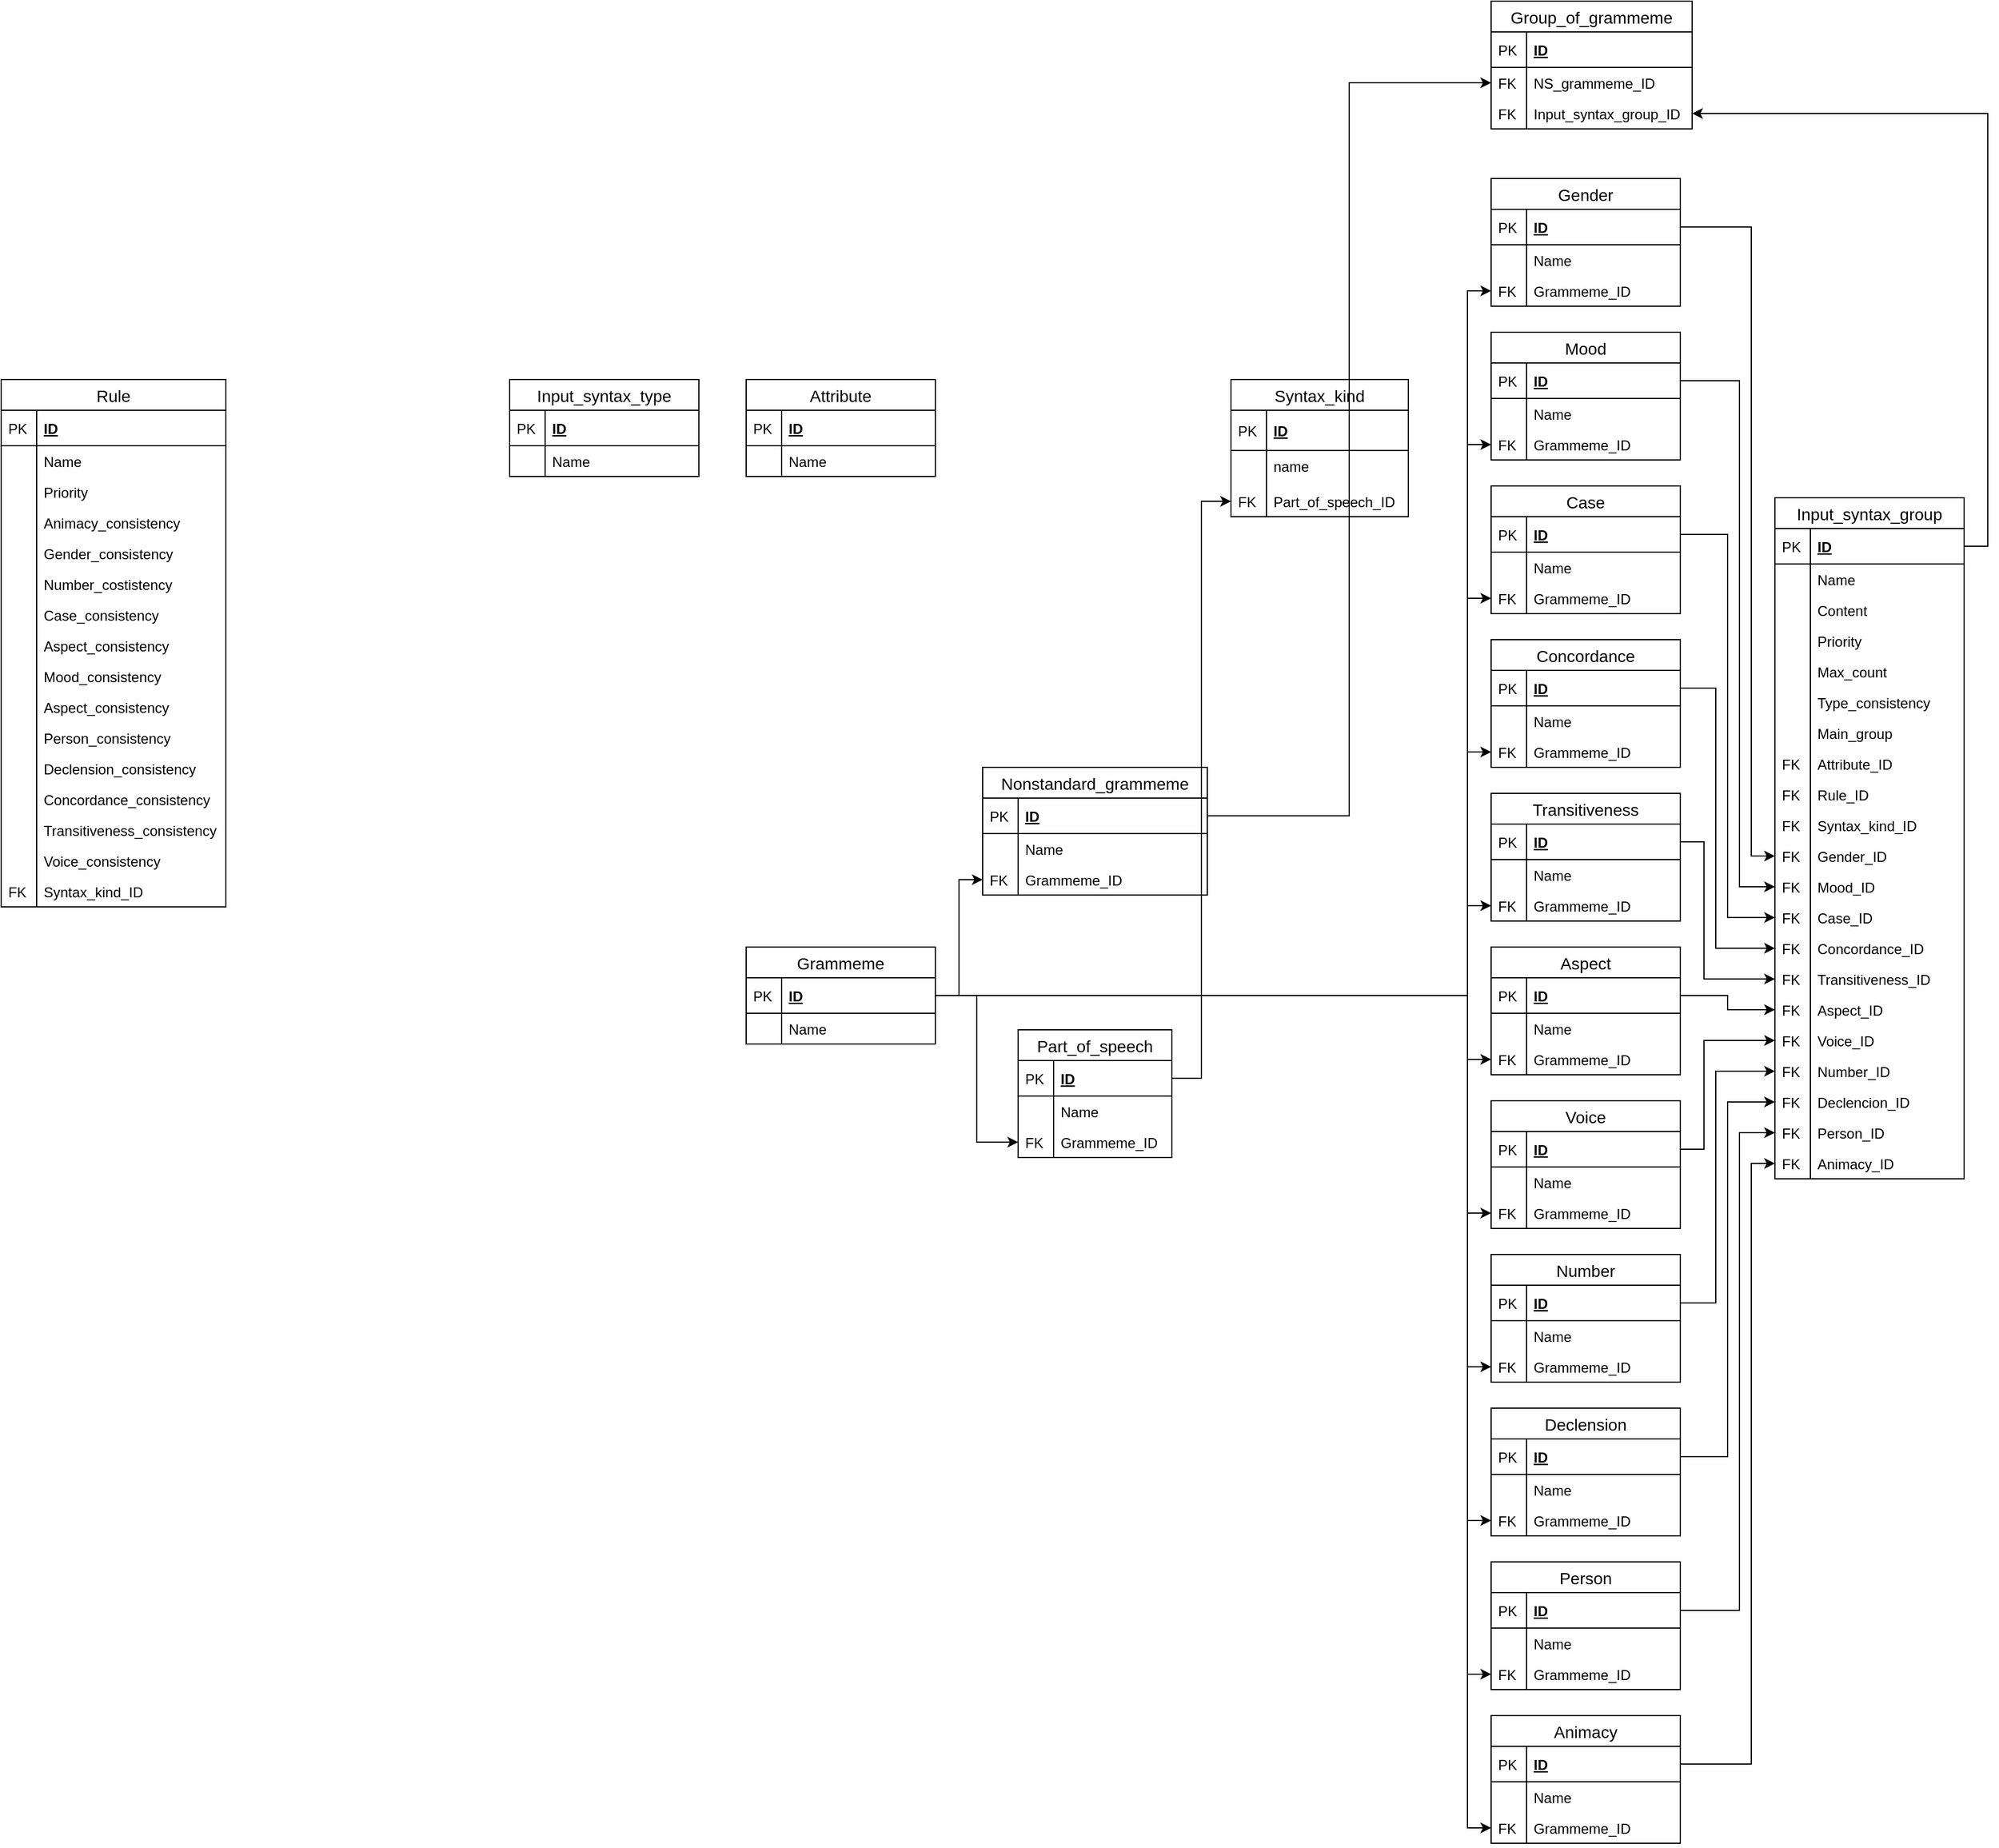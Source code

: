 <mxfile version="12.9.10" type="github">
  <diagram id="BnkZtjVl6QTcvCiMU76Q" name="Page-1">
    <mxGraphModel dx="1117" dy="1451" grid="1" gridSize="10" guides="1" tooltips="1" connect="1" arrows="1" fold="1" page="1" pageScale="1" pageWidth="1169" pageHeight="827" math="0" shadow="0">
      <root>
        <mxCell id="0" />
        <mxCell id="1" parent="0" />
        <mxCell id="aBFImQ6IPfN_vnb92yRC-89" value="Input_syntax_group" style="swimlane;fontStyle=0;childLayout=stackLayout;horizontal=1;startSize=26;horizontalStack=0;resizeParent=1;resizeParentMax=0;resizeLast=0;collapsible=1;marginBottom=0;align=center;fontSize=14;" parent="1" vertex="1">
          <mxGeometry x="2040" y="20" width="160" height="576" as="geometry" />
        </mxCell>
        <mxCell id="aBFImQ6IPfN_vnb92yRC-90" value="ID" style="shape=partialRectangle;top=0;left=0;right=0;bottom=1;align=left;verticalAlign=middle;fillColor=none;spacingLeft=34;spacingRight=4;overflow=hidden;rotatable=0;points=[[0,0.5],[1,0.5]];portConstraint=eastwest;dropTarget=0;fontStyle=5;fontSize=12;" parent="aBFImQ6IPfN_vnb92yRC-89" vertex="1">
          <mxGeometry y="26" width="160" height="30" as="geometry" />
        </mxCell>
        <mxCell id="aBFImQ6IPfN_vnb92yRC-91" value="PK" style="shape=partialRectangle;top=0;left=0;bottom=0;fillColor=none;align=left;verticalAlign=middle;spacingLeft=4;spacingRight=4;overflow=hidden;rotatable=0;points=[];portConstraint=eastwest;part=1;fontSize=12;" parent="aBFImQ6IPfN_vnb92yRC-90" vertex="1" connectable="0">
          <mxGeometry width="30" height="30" as="geometry" />
        </mxCell>
        <mxCell id="aBFImQ6IPfN_vnb92yRC-92" value="Name" style="shape=partialRectangle;top=0;left=0;right=0;bottom=0;align=left;verticalAlign=top;fillColor=none;spacingLeft=34;spacingRight=4;overflow=hidden;rotatable=0;points=[[0,0.5],[1,0.5]];portConstraint=eastwest;dropTarget=0;fontSize=12;" parent="aBFImQ6IPfN_vnb92yRC-89" vertex="1">
          <mxGeometry y="56" width="160" height="26" as="geometry" />
        </mxCell>
        <mxCell id="aBFImQ6IPfN_vnb92yRC-93" value="" style="shape=partialRectangle;top=0;left=0;bottom=0;fillColor=none;align=left;verticalAlign=top;spacingLeft=4;spacingRight=4;overflow=hidden;rotatable=0;points=[];portConstraint=eastwest;part=1;fontSize=12;" parent="aBFImQ6IPfN_vnb92yRC-92" vertex="1" connectable="0">
          <mxGeometry width="30" height="26" as="geometry" />
        </mxCell>
        <mxCell id="aBFImQ6IPfN_vnb92yRC-94" value="Content" style="shape=partialRectangle;top=0;left=0;right=0;bottom=0;align=left;verticalAlign=top;fillColor=none;spacingLeft=34;spacingRight=4;overflow=hidden;rotatable=0;points=[[0,0.5],[1,0.5]];portConstraint=eastwest;dropTarget=0;fontSize=12;" parent="aBFImQ6IPfN_vnb92yRC-89" vertex="1">
          <mxGeometry y="82" width="160" height="26" as="geometry" />
        </mxCell>
        <mxCell id="aBFImQ6IPfN_vnb92yRC-95" value="" style="shape=partialRectangle;top=0;left=0;bottom=0;fillColor=none;align=left;verticalAlign=top;spacingLeft=4;spacingRight=4;overflow=hidden;rotatable=0;points=[];portConstraint=eastwest;part=1;fontSize=12;" parent="aBFImQ6IPfN_vnb92yRC-94" vertex="1" connectable="0">
          <mxGeometry width="30" height="26" as="geometry" />
        </mxCell>
        <mxCell id="aBFImQ6IPfN_vnb92yRC-96" value="Priority" style="shape=partialRectangle;top=0;left=0;right=0;bottom=0;align=left;verticalAlign=top;fillColor=none;spacingLeft=34;spacingRight=4;overflow=hidden;rotatable=0;points=[[0,0.5],[1,0.5]];portConstraint=eastwest;dropTarget=0;fontSize=12;" parent="aBFImQ6IPfN_vnb92yRC-89" vertex="1">
          <mxGeometry y="108" width="160" height="26" as="geometry" />
        </mxCell>
        <mxCell id="aBFImQ6IPfN_vnb92yRC-97" value="" style="shape=partialRectangle;top=0;left=0;bottom=0;fillColor=none;align=left;verticalAlign=top;spacingLeft=4;spacingRight=4;overflow=hidden;rotatable=0;points=[];portConstraint=eastwest;part=1;fontSize=12;" parent="aBFImQ6IPfN_vnb92yRC-96" vertex="1" connectable="0">
          <mxGeometry width="30" height="26" as="geometry" />
        </mxCell>
        <mxCell id="WPvShp1Gge1sj-Pj2u9O-75" value="Max_count" style="shape=partialRectangle;top=0;left=0;right=0;bottom=0;align=left;verticalAlign=top;fillColor=none;spacingLeft=34;spacingRight=4;overflow=hidden;rotatable=0;points=[[0,0.5],[1,0.5]];portConstraint=eastwest;dropTarget=0;fontSize=12;" vertex="1" parent="aBFImQ6IPfN_vnb92yRC-89">
          <mxGeometry y="134" width="160" height="26" as="geometry" />
        </mxCell>
        <mxCell id="WPvShp1Gge1sj-Pj2u9O-76" value="" style="shape=partialRectangle;top=0;left=0;bottom=0;fillColor=none;align=left;verticalAlign=top;spacingLeft=4;spacingRight=4;overflow=hidden;rotatable=0;points=[];portConstraint=eastwest;part=1;fontSize=12;" vertex="1" connectable="0" parent="WPvShp1Gge1sj-Pj2u9O-75">
          <mxGeometry width="30" height="26" as="geometry" />
        </mxCell>
        <mxCell id="WPvShp1Gge1sj-Pj2u9O-77" value="Type_consistency" style="shape=partialRectangle;top=0;left=0;right=0;bottom=0;align=left;verticalAlign=top;fillColor=none;spacingLeft=34;spacingRight=4;overflow=hidden;rotatable=0;points=[[0,0.5],[1,0.5]];portConstraint=eastwest;dropTarget=0;fontSize=12;" vertex="1" parent="aBFImQ6IPfN_vnb92yRC-89">
          <mxGeometry y="160" width="160" height="26" as="geometry" />
        </mxCell>
        <mxCell id="WPvShp1Gge1sj-Pj2u9O-78" value="" style="shape=partialRectangle;top=0;left=0;bottom=0;fillColor=none;align=left;verticalAlign=top;spacingLeft=4;spacingRight=4;overflow=hidden;rotatable=0;points=[];portConstraint=eastwest;part=1;fontSize=12;" vertex="1" connectable="0" parent="WPvShp1Gge1sj-Pj2u9O-77">
          <mxGeometry width="30" height="26" as="geometry" />
        </mxCell>
        <mxCell id="WPvShp1Gge1sj-Pj2u9O-79" value="Main_group" style="shape=partialRectangle;top=0;left=0;right=0;bottom=0;align=left;verticalAlign=top;fillColor=none;spacingLeft=34;spacingRight=4;overflow=hidden;rotatable=0;points=[[0,0.5],[1,0.5]];portConstraint=eastwest;dropTarget=0;fontSize=12;" vertex="1" parent="aBFImQ6IPfN_vnb92yRC-89">
          <mxGeometry y="186" width="160" height="26" as="geometry" />
        </mxCell>
        <mxCell id="WPvShp1Gge1sj-Pj2u9O-80" value="" style="shape=partialRectangle;top=0;left=0;bottom=0;fillColor=none;align=left;verticalAlign=top;spacingLeft=4;spacingRight=4;overflow=hidden;rotatable=0;points=[];portConstraint=eastwest;part=1;fontSize=12;" vertex="1" connectable="0" parent="WPvShp1Gge1sj-Pj2u9O-79">
          <mxGeometry width="30" height="26" as="geometry" />
        </mxCell>
        <mxCell id="WPvShp1Gge1sj-Pj2u9O-81" value="Attribute_ID" style="shape=partialRectangle;top=0;left=0;right=0;bottom=0;align=left;verticalAlign=top;fillColor=none;spacingLeft=34;spacingRight=4;overflow=hidden;rotatable=0;points=[[0,0.5],[1,0.5]];portConstraint=eastwest;dropTarget=0;fontSize=12;" vertex="1" parent="aBFImQ6IPfN_vnb92yRC-89">
          <mxGeometry y="212" width="160" height="26" as="geometry" />
        </mxCell>
        <mxCell id="WPvShp1Gge1sj-Pj2u9O-82" value="FK" style="shape=partialRectangle;top=0;left=0;bottom=0;fillColor=none;align=left;verticalAlign=top;spacingLeft=4;spacingRight=4;overflow=hidden;rotatable=0;points=[];portConstraint=eastwest;part=1;fontSize=12;" vertex="1" connectable="0" parent="WPvShp1Gge1sj-Pj2u9O-81">
          <mxGeometry width="30" height="26" as="geometry" />
        </mxCell>
        <mxCell id="WPvShp1Gge1sj-Pj2u9O-83" value="Rule_ID" style="shape=partialRectangle;top=0;left=0;right=0;bottom=0;align=left;verticalAlign=top;fillColor=none;spacingLeft=34;spacingRight=4;overflow=hidden;rotatable=0;points=[[0,0.5],[1,0.5]];portConstraint=eastwest;dropTarget=0;fontSize=12;" vertex="1" parent="aBFImQ6IPfN_vnb92yRC-89">
          <mxGeometry y="238" width="160" height="26" as="geometry" />
        </mxCell>
        <mxCell id="WPvShp1Gge1sj-Pj2u9O-84" value="FK" style="shape=partialRectangle;top=0;left=0;bottom=0;fillColor=none;align=left;verticalAlign=top;spacingLeft=4;spacingRight=4;overflow=hidden;rotatable=0;points=[];portConstraint=eastwest;part=1;fontSize=12;" vertex="1" connectable="0" parent="WPvShp1Gge1sj-Pj2u9O-83">
          <mxGeometry width="30" height="26" as="geometry" />
        </mxCell>
        <mxCell id="WPvShp1Gge1sj-Pj2u9O-85" value="Syntax_kind_ID" style="shape=partialRectangle;top=0;left=0;right=0;bottom=0;align=left;verticalAlign=top;fillColor=none;spacingLeft=34;spacingRight=4;overflow=hidden;rotatable=0;points=[[0,0.5],[1,0.5]];portConstraint=eastwest;dropTarget=0;fontSize=12;" vertex="1" parent="aBFImQ6IPfN_vnb92yRC-89">
          <mxGeometry y="264" width="160" height="26" as="geometry" />
        </mxCell>
        <mxCell id="WPvShp1Gge1sj-Pj2u9O-86" value="FK" style="shape=partialRectangle;top=0;left=0;bottom=0;fillColor=none;align=left;verticalAlign=top;spacingLeft=4;spacingRight=4;overflow=hidden;rotatable=0;points=[];portConstraint=eastwest;part=1;fontSize=12;" vertex="1" connectable="0" parent="WPvShp1Gge1sj-Pj2u9O-85">
          <mxGeometry width="30" height="26" as="geometry" />
        </mxCell>
        <mxCell id="WPvShp1Gge1sj-Pj2u9O-109" value="Gender_ID" style="shape=partialRectangle;top=0;left=0;right=0;bottom=0;align=left;verticalAlign=top;fillColor=none;spacingLeft=34;spacingRight=4;overflow=hidden;rotatable=0;points=[[0,0.5],[1,0.5]];portConstraint=eastwest;dropTarget=0;fontSize=12;" vertex="1" parent="aBFImQ6IPfN_vnb92yRC-89">
          <mxGeometry y="290" width="160" height="26" as="geometry" />
        </mxCell>
        <mxCell id="WPvShp1Gge1sj-Pj2u9O-110" value="FK" style="shape=partialRectangle;top=0;left=0;bottom=0;fillColor=none;align=left;verticalAlign=top;spacingLeft=4;spacingRight=4;overflow=hidden;rotatable=0;points=[];portConstraint=eastwest;part=1;fontSize=12;" vertex="1" connectable="0" parent="WPvShp1Gge1sj-Pj2u9O-109">
          <mxGeometry width="30" height="26" as="geometry" />
        </mxCell>
        <mxCell id="WPvShp1Gge1sj-Pj2u9O-111" value="Mood_ID" style="shape=partialRectangle;top=0;left=0;right=0;bottom=0;align=left;verticalAlign=top;fillColor=none;spacingLeft=34;spacingRight=4;overflow=hidden;rotatable=0;points=[[0,0.5],[1,0.5]];portConstraint=eastwest;dropTarget=0;fontSize=12;" vertex="1" parent="aBFImQ6IPfN_vnb92yRC-89">
          <mxGeometry y="316" width="160" height="26" as="geometry" />
        </mxCell>
        <mxCell id="WPvShp1Gge1sj-Pj2u9O-112" value="FK" style="shape=partialRectangle;top=0;left=0;bottom=0;fillColor=none;align=left;verticalAlign=top;spacingLeft=4;spacingRight=4;overflow=hidden;rotatable=0;points=[];portConstraint=eastwest;part=1;fontSize=12;" vertex="1" connectable="0" parent="WPvShp1Gge1sj-Pj2u9O-111">
          <mxGeometry width="30" height="26" as="geometry" />
        </mxCell>
        <mxCell id="WPvShp1Gge1sj-Pj2u9O-113" value="Case_ID" style="shape=partialRectangle;top=0;left=0;right=0;bottom=0;align=left;verticalAlign=top;fillColor=none;spacingLeft=34;spacingRight=4;overflow=hidden;rotatable=0;points=[[0,0.5],[1,0.5]];portConstraint=eastwest;dropTarget=0;fontSize=12;" vertex="1" parent="aBFImQ6IPfN_vnb92yRC-89">
          <mxGeometry y="342" width="160" height="26" as="geometry" />
        </mxCell>
        <mxCell id="WPvShp1Gge1sj-Pj2u9O-114" value="FK" style="shape=partialRectangle;top=0;left=0;bottom=0;fillColor=none;align=left;verticalAlign=top;spacingLeft=4;spacingRight=4;overflow=hidden;rotatable=0;points=[];portConstraint=eastwest;part=1;fontSize=12;" vertex="1" connectable="0" parent="WPvShp1Gge1sj-Pj2u9O-113">
          <mxGeometry width="30" height="26" as="geometry" />
        </mxCell>
        <mxCell id="WPvShp1Gge1sj-Pj2u9O-115" value="Concordance_ID" style="shape=partialRectangle;top=0;left=0;right=0;bottom=0;align=left;verticalAlign=top;fillColor=none;spacingLeft=34;spacingRight=4;overflow=hidden;rotatable=0;points=[[0,0.5],[1,0.5]];portConstraint=eastwest;dropTarget=0;fontSize=12;" vertex="1" parent="aBFImQ6IPfN_vnb92yRC-89">
          <mxGeometry y="368" width="160" height="26" as="geometry" />
        </mxCell>
        <mxCell id="WPvShp1Gge1sj-Pj2u9O-116" value="FK" style="shape=partialRectangle;top=0;left=0;bottom=0;fillColor=none;align=left;verticalAlign=top;spacingLeft=4;spacingRight=4;overflow=hidden;rotatable=0;points=[];portConstraint=eastwest;part=1;fontSize=12;" vertex="1" connectable="0" parent="WPvShp1Gge1sj-Pj2u9O-115">
          <mxGeometry width="30" height="26" as="geometry" />
        </mxCell>
        <mxCell id="WPvShp1Gge1sj-Pj2u9O-117" value="Transitiveness_ID" style="shape=partialRectangle;top=0;left=0;right=0;bottom=0;align=left;verticalAlign=top;fillColor=none;spacingLeft=34;spacingRight=4;overflow=hidden;rotatable=0;points=[[0,0.5],[1,0.5]];portConstraint=eastwest;dropTarget=0;fontSize=12;" vertex="1" parent="aBFImQ6IPfN_vnb92yRC-89">
          <mxGeometry y="394" width="160" height="26" as="geometry" />
        </mxCell>
        <mxCell id="WPvShp1Gge1sj-Pj2u9O-118" value="FK" style="shape=partialRectangle;top=0;left=0;bottom=0;fillColor=none;align=left;verticalAlign=top;spacingLeft=4;spacingRight=4;overflow=hidden;rotatable=0;points=[];portConstraint=eastwest;part=1;fontSize=12;" vertex="1" connectable="0" parent="WPvShp1Gge1sj-Pj2u9O-117">
          <mxGeometry width="30" height="26" as="geometry" />
        </mxCell>
        <mxCell id="WPvShp1Gge1sj-Pj2u9O-119" value="Aspect_ID" style="shape=partialRectangle;top=0;left=0;right=0;bottom=0;align=left;verticalAlign=top;fillColor=none;spacingLeft=34;spacingRight=4;overflow=hidden;rotatable=0;points=[[0,0.5],[1,0.5]];portConstraint=eastwest;dropTarget=0;fontSize=12;" vertex="1" parent="aBFImQ6IPfN_vnb92yRC-89">
          <mxGeometry y="420" width="160" height="26" as="geometry" />
        </mxCell>
        <mxCell id="WPvShp1Gge1sj-Pj2u9O-120" value="FK" style="shape=partialRectangle;top=0;left=0;bottom=0;fillColor=none;align=left;verticalAlign=top;spacingLeft=4;spacingRight=4;overflow=hidden;rotatable=0;points=[];portConstraint=eastwest;part=1;fontSize=12;" vertex="1" connectable="0" parent="WPvShp1Gge1sj-Pj2u9O-119">
          <mxGeometry width="30" height="26" as="geometry" />
        </mxCell>
        <mxCell id="WPvShp1Gge1sj-Pj2u9O-121" value="Voice_ID" style="shape=partialRectangle;top=0;left=0;right=0;bottom=0;align=left;verticalAlign=top;fillColor=none;spacingLeft=34;spacingRight=4;overflow=hidden;rotatable=0;points=[[0,0.5],[1,0.5]];portConstraint=eastwest;dropTarget=0;fontSize=12;" vertex="1" parent="aBFImQ6IPfN_vnb92yRC-89">
          <mxGeometry y="446" width="160" height="26" as="geometry" />
        </mxCell>
        <mxCell id="WPvShp1Gge1sj-Pj2u9O-122" value="FK" style="shape=partialRectangle;top=0;left=0;bottom=0;fillColor=none;align=left;verticalAlign=top;spacingLeft=4;spacingRight=4;overflow=hidden;rotatable=0;points=[];portConstraint=eastwest;part=1;fontSize=12;" vertex="1" connectable="0" parent="WPvShp1Gge1sj-Pj2u9O-121">
          <mxGeometry width="30" height="26" as="geometry" />
        </mxCell>
        <mxCell id="WPvShp1Gge1sj-Pj2u9O-123" value="Number_ID" style="shape=partialRectangle;top=0;left=0;right=0;bottom=0;align=left;verticalAlign=top;fillColor=none;spacingLeft=34;spacingRight=4;overflow=hidden;rotatable=0;points=[[0,0.5],[1,0.5]];portConstraint=eastwest;dropTarget=0;fontSize=12;" vertex="1" parent="aBFImQ6IPfN_vnb92yRC-89">
          <mxGeometry y="472" width="160" height="26" as="geometry" />
        </mxCell>
        <mxCell id="WPvShp1Gge1sj-Pj2u9O-124" value="FK" style="shape=partialRectangle;top=0;left=0;bottom=0;fillColor=none;align=left;verticalAlign=top;spacingLeft=4;spacingRight=4;overflow=hidden;rotatable=0;points=[];portConstraint=eastwest;part=1;fontSize=12;" vertex="1" connectable="0" parent="WPvShp1Gge1sj-Pj2u9O-123">
          <mxGeometry width="30" height="26" as="geometry" />
        </mxCell>
        <mxCell id="WPvShp1Gge1sj-Pj2u9O-125" value="Declencion_ID" style="shape=partialRectangle;top=0;left=0;right=0;bottom=0;align=left;verticalAlign=top;fillColor=none;spacingLeft=34;spacingRight=4;overflow=hidden;rotatable=0;points=[[0,0.5],[1,0.5]];portConstraint=eastwest;dropTarget=0;fontSize=12;" vertex="1" parent="aBFImQ6IPfN_vnb92yRC-89">
          <mxGeometry y="498" width="160" height="26" as="geometry" />
        </mxCell>
        <mxCell id="WPvShp1Gge1sj-Pj2u9O-126" value="FK" style="shape=partialRectangle;top=0;left=0;bottom=0;fillColor=none;align=left;verticalAlign=top;spacingLeft=4;spacingRight=4;overflow=hidden;rotatable=0;points=[];portConstraint=eastwest;part=1;fontSize=12;" vertex="1" connectable="0" parent="WPvShp1Gge1sj-Pj2u9O-125">
          <mxGeometry width="30" height="26" as="geometry" />
        </mxCell>
        <mxCell id="WPvShp1Gge1sj-Pj2u9O-127" value="Person_ID" style="shape=partialRectangle;top=0;left=0;right=0;bottom=0;align=left;verticalAlign=top;fillColor=none;spacingLeft=34;spacingRight=4;overflow=hidden;rotatable=0;points=[[0,0.5],[1,0.5]];portConstraint=eastwest;dropTarget=0;fontSize=12;" vertex="1" parent="aBFImQ6IPfN_vnb92yRC-89">
          <mxGeometry y="524" width="160" height="26" as="geometry" />
        </mxCell>
        <mxCell id="WPvShp1Gge1sj-Pj2u9O-128" value="FK" style="shape=partialRectangle;top=0;left=0;bottom=0;fillColor=none;align=left;verticalAlign=top;spacingLeft=4;spacingRight=4;overflow=hidden;rotatable=0;points=[];portConstraint=eastwest;part=1;fontSize=12;" vertex="1" connectable="0" parent="WPvShp1Gge1sj-Pj2u9O-127">
          <mxGeometry width="30" height="26" as="geometry" />
        </mxCell>
        <mxCell id="WPvShp1Gge1sj-Pj2u9O-129" value="Animacy_ID" style="shape=partialRectangle;top=0;left=0;right=0;bottom=0;align=left;verticalAlign=top;fillColor=none;spacingLeft=34;spacingRight=4;overflow=hidden;rotatable=0;points=[[0,0.5],[1,0.5]];portConstraint=eastwest;dropTarget=0;fontSize=12;" vertex="1" parent="aBFImQ6IPfN_vnb92yRC-89">
          <mxGeometry y="550" width="160" height="26" as="geometry" />
        </mxCell>
        <mxCell id="WPvShp1Gge1sj-Pj2u9O-130" value="FK" style="shape=partialRectangle;top=0;left=0;bottom=0;fillColor=none;align=left;verticalAlign=top;spacingLeft=4;spacingRight=4;overflow=hidden;rotatable=0;points=[];portConstraint=eastwest;part=1;fontSize=12;" vertex="1" connectable="0" parent="WPvShp1Gge1sj-Pj2u9O-129">
          <mxGeometry width="30" height="26" as="geometry" />
        </mxCell>
        <mxCell id="WPvShp1Gge1sj-Pj2u9O-131" style="edgeStyle=orthogonalEdgeStyle;rounded=0;orthogonalLoop=1;jettySize=auto;html=1;exitX=1;exitY=0.5;exitDx=0;exitDy=0;entryX=0;entryY=0.5;entryDx=0;entryDy=0;" edge="1" parent="1" source="WPvShp1Gge1sj-Pj2u9O-69" target="WPvShp1Gge1sj-Pj2u9O-121">
          <mxGeometry relative="1" as="geometry">
            <Array as="points">
              <mxPoint x="1980" y="571" />
              <mxPoint x="1980" y="479" />
            </Array>
          </mxGeometry>
        </mxCell>
        <mxCell id="WPvShp1Gge1sj-Pj2u9O-132" style="edgeStyle=orthogonalEdgeStyle;rounded=0;orthogonalLoop=1;jettySize=auto;html=1;exitX=1;exitY=0.5;exitDx=0;exitDy=0;entryX=0;entryY=0.5;entryDx=0;entryDy=0;" edge="1" parent="1" source="WPvShp1Gge1sj-Pj2u9O-62" target="WPvShp1Gge1sj-Pj2u9O-117">
          <mxGeometry relative="1" as="geometry">
            <Array as="points">
              <mxPoint x="1980" y="311" />
              <mxPoint x="1980" y="427" />
            </Array>
          </mxGeometry>
        </mxCell>
        <mxCell id="WPvShp1Gge1sj-Pj2u9O-133" style="edgeStyle=orthogonalEdgeStyle;rounded=0;orthogonalLoop=1;jettySize=auto;html=1;exitX=1;exitY=0.5;exitDx=0;exitDy=0;entryX=0;entryY=0.5;entryDx=0;entryDy=0;" edge="1" parent="1" source="WPvShp1Gge1sj-Pj2u9O-55" target="WPvShp1Gge1sj-Pj2u9O-115">
          <mxGeometry relative="1" as="geometry">
            <Array as="points">
              <mxPoint x="1990" y="181" />
              <mxPoint x="1990" y="401" />
            </Array>
          </mxGeometry>
        </mxCell>
        <mxCell id="WPvShp1Gge1sj-Pj2u9O-134" style="edgeStyle=orthogonalEdgeStyle;rounded=0;orthogonalLoop=1;jettySize=auto;html=1;exitX=1;exitY=0.5;exitDx=0;exitDy=0;entryX=0;entryY=0.5;entryDx=0;entryDy=0;" edge="1" parent="1" source="WPvShp1Gge1sj-Pj2u9O-48" target="WPvShp1Gge1sj-Pj2u9O-111">
          <mxGeometry relative="1" as="geometry">
            <mxPoint x="1920" y="540" as="targetPoint" />
            <Array as="points">
              <mxPoint x="2010" y="-79" />
              <mxPoint x="2010" y="349" />
            </Array>
          </mxGeometry>
        </mxCell>
        <mxCell id="WPvShp1Gge1sj-Pj2u9O-135" style="edgeStyle=orthogonalEdgeStyle;rounded=0;orthogonalLoop=1;jettySize=auto;html=1;exitX=1;exitY=0.5;exitDx=0;exitDy=0;entryX=0;entryY=0.5;entryDx=0;entryDy=0;" edge="1" parent="1" source="WPvShp1Gge1sj-Pj2u9O-41" target="WPvShp1Gge1sj-Pj2u9O-129">
          <mxGeometry relative="1" as="geometry">
            <Array as="points">
              <mxPoint x="2020" y="1091" />
              <mxPoint x="2020" y="583" />
            </Array>
          </mxGeometry>
        </mxCell>
        <mxCell id="WPvShp1Gge1sj-Pj2u9O-136" style="edgeStyle=orthogonalEdgeStyle;rounded=0;orthogonalLoop=1;jettySize=auto;html=1;exitX=1;exitY=0.5;exitDx=0;exitDy=0;entryX=0;entryY=0.5;entryDx=0;entryDy=0;" edge="1" parent="1" source="WPvShp1Gge1sj-Pj2u9O-34" target="WPvShp1Gge1sj-Pj2u9O-123">
          <mxGeometry relative="1" as="geometry">
            <Array as="points">
              <mxPoint x="1990" y="701" />
              <mxPoint x="1990" y="505" />
            </Array>
          </mxGeometry>
        </mxCell>
        <mxCell id="WPvShp1Gge1sj-Pj2u9O-137" style="edgeStyle=orthogonalEdgeStyle;rounded=0;orthogonalLoop=1;jettySize=auto;html=1;exitX=1;exitY=0.5;exitDx=0;exitDy=0;entryX=0;entryY=0.5;entryDx=0;entryDy=0;" edge="1" parent="1" source="WPvShp1Gge1sj-Pj2u9O-27" target="WPvShp1Gge1sj-Pj2u9O-125">
          <mxGeometry relative="1" as="geometry">
            <Array as="points">
              <mxPoint x="2000" y="831" />
              <mxPoint x="2000" y="531" />
            </Array>
          </mxGeometry>
        </mxCell>
        <mxCell id="WPvShp1Gge1sj-Pj2u9O-138" style="edgeStyle=orthogonalEdgeStyle;rounded=0;orthogonalLoop=1;jettySize=auto;html=1;exitX=1;exitY=0.5;exitDx=0;exitDy=0;entryX=0;entryY=0.5;entryDx=0;entryDy=0;" edge="1" parent="1" source="WPvShp1Gge1sj-Pj2u9O-20" target="WPvShp1Gge1sj-Pj2u9O-127">
          <mxGeometry relative="1" as="geometry">
            <Array as="points">
              <mxPoint x="2010" y="961" />
              <mxPoint x="2010" y="557" />
            </Array>
          </mxGeometry>
        </mxCell>
        <mxCell id="WPvShp1Gge1sj-Pj2u9O-139" style="edgeStyle=orthogonalEdgeStyle;rounded=0;orthogonalLoop=1;jettySize=auto;html=1;exitX=1;exitY=0.5;exitDx=0;exitDy=0;entryX=0;entryY=0.5;entryDx=0;entryDy=0;" edge="1" parent="1" source="WPvShp1Gge1sj-Pj2u9O-13" target="WPvShp1Gge1sj-Pj2u9O-119">
          <mxGeometry relative="1" as="geometry" />
        </mxCell>
        <mxCell id="WPvShp1Gge1sj-Pj2u9O-140" style="edgeStyle=orthogonalEdgeStyle;rounded=0;orthogonalLoop=1;jettySize=auto;html=1;exitX=1;exitY=0.5;exitDx=0;exitDy=0;entryX=0;entryY=0.5;entryDx=0;entryDy=0;" edge="1" parent="1" source="aBFImQ6IPfN_vnb92yRC-68" target="WPvShp1Gge1sj-Pj2u9O-113">
          <mxGeometry relative="1" as="geometry">
            <Array as="points">
              <mxPoint x="2000" y="51" />
              <mxPoint x="2000" y="375" />
            </Array>
          </mxGeometry>
        </mxCell>
        <mxCell id="WPvShp1Gge1sj-Pj2u9O-141" style="edgeStyle=orthogonalEdgeStyle;rounded=0;orthogonalLoop=1;jettySize=auto;html=1;exitX=1;exitY=0.5;exitDx=0;exitDy=0;entryX=0;entryY=0.5;entryDx=0;entryDy=0;" edge="1" parent="1" source="aBFImQ6IPfN_vnb92yRC-79" target="WPvShp1Gge1sj-Pj2u9O-109">
          <mxGeometry relative="1" as="geometry">
            <Array as="points">
              <mxPoint x="2020" y="-209" />
              <mxPoint x="2020" y="323" />
            </Array>
          </mxGeometry>
        </mxCell>
        <mxCell id="aBFImQ6IPfN_vnb92yRC-23" value="Grammeme" style="swimlane;fontStyle=0;childLayout=stackLayout;horizontal=1;startSize=26;horizontalStack=0;resizeParent=1;resizeParentMax=0;resizeLast=0;collapsible=1;marginBottom=0;align=center;fontSize=14;" parent="1" vertex="1">
          <mxGeometry x="1170" y="400" width="160" height="82" as="geometry" />
        </mxCell>
        <mxCell id="aBFImQ6IPfN_vnb92yRC-24" value="ID" style="shape=partialRectangle;top=0;left=0;right=0;bottom=1;align=left;verticalAlign=middle;fillColor=none;spacingLeft=34;spacingRight=4;overflow=hidden;rotatable=0;points=[[0,0.5],[1,0.5]];portConstraint=eastwest;dropTarget=0;fontStyle=5;fontSize=12;" parent="aBFImQ6IPfN_vnb92yRC-23" vertex="1">
          <mxGeometry y="26" width="160" height="30" as="geometry" />
        </mxCell>
        <mxCell id="aBFImQ6IPfN_vnb92yRC-25" value="PK" style="shape=partialRectangle;top=0;left=0;bottom=0;fillColor=none;align=left;verticalAlign=middle;spacingLeft=4;spacingRight=4;overflow=hidden;rotatable=0;points=[];portConstraint=eastwest;part=1;fontSize=12;" parent="aBFImQ6IPfN_vnb92yRC-24" vertex="1" connectable="0">
          <mxGeometry width="30" height="30" as="geometry" />
        </mxCell>
        <mxCell id="aBFImQ6IPfN_vnb92yRC-26" value="Name" style="shape=partialRectangle;top=0;left=0;right=0;bottom=0;align=left;verticalAlign=top;fillColor=none;spacingLeft=34;spacingRight=4;overflow=hidden;rotatable=0;points=[[0,0.5],[1,0.5]];portConstraint=eastwest;dropTarget=0;fontSize=12;" parent="aBFImQ6IPfN_vnb92yRC-23" vertex="1">
          <mxGeometry y="56" width="160" height="26" as="geometry" />
        </mxCell>
        <mxCell id="aBFImQ6IPfN_vnb92yRC-27" value="" style="shape=partialRectangle;top=0;left=0;bottom=0;fillColor=none;align=left;verticalAlign=top;spacingLeft=4;spacingRight=4;overflow=hidden;rotatable=0;points=[];portConstraint=eastwest;part=1;fontSize=12;" parent="aBFImQ6IPfN_vnb92yRC-26" vertex="1" connectable="0">
          <mxGeometry width="30" height="26" as="geometry" />
        </mxCell>
        <mxCell id="WPvShp1Gge1sj-Pj2u9O-142" style="edgeStyle=orthogonalEdgeStyle;rounded=0;orthogonalLoop=1;jettySize=auto;html=1;exitX=1;exitY=0.5;exitDx=0;exitDy=0;entryX=0;entryY=0.5;entryDx=0;entryDy=0;" edge="1" parent="1" source="aBFImQ6IPfN_vnb92yRC-24" target="aBFImQ6IPfN_vnb92yRC-83">
          <mxGeometry relative="1" as="geometry">
            <Array as="points">
              <mxPoint x="1780" y="441" />
              <mxPoint x="1780" y="-155" />
            </Array>
          </mxGeometry>
        </mxCell>
        <mxCell id="WPvShp1Gge1sj-Pj2u9O-143" style="edgeStyle=orthogonalEdgeStyle;rounded=0;orthogonalLoop=1;jettySize=auto;html=1;exitX=1;exitY=0.5;exitDx=0;exitDy=0;entryX=0;entryY=0.5;entryDx=0;entryDy=0;" edge="1" parent="1" source="aBFImQ6IPfN_vnb92yRC-24" target="WPvShp1Gge1sj-Pj2u9O-52">
          <mxGeometry relative="1" as="geometry">
            <Array as="points">
              <mxPoint x="1780" y="441" />
              <mxPoint x="1780" y="-25" />
            </Array>
          </mxGeometry>
        </mxCell>
        <mxCell id="WPvShp1Gge1sj-Pj2u9O-144" style="edgeStyle=orthogonalEdgeStyle;rounded=0;orthogonalLoop=1;jettySize=auto;html=1;exitX=1;exitY=0.5;exitDx=0;exitDy=0;entryX=0;entryY=0.5;entryDx=0;entryDy=0;" edge="1" parent="1" source="aBFImQ6IPfN_vnb92yRC-24" target="aBFImQ6IPfN_vnb92yRC-72">
          <mxGeometry relative="1" as="geometry">
            <Array as="points">
              <mxPoint x="1780" y="441" />
              <mxPoint x="1780" y="105" />
            </Array>
          </mxGeometry>
        </mxCell>
        <mxCell id="WPvShp1Gge1sj-Pj2u9O-145" style="edgeStyle=orthogonalEdgeStyle;rounded=0;orthogonalLoop=1;jettySize=auto;html=1;exitX=1;exitY=0.5;exitDx=0;exitDy=0;entryX=0;entryY=0.5;entryDx=0;entryDy=0;" edge="1" parent="1" source="aBFImQ6IPfN_vnb92yRC-24" target="WPvShp1Gge1sj-Pj2u9O-59">
          <mxGeometry relative="1" as="geometry">
            <Array as="points">
              <mxPoint x="1780" y="441" />
              <mxPoint x="1780" y="235" />
            </Array>
          </mxGeometry>
        </mxCell>
        <mxCell id="WPvShp1Gge1sj-Pj2u9O-146" style="edgeStyle=orthogonalEdgeStyle;rounded=0;orthogonalLoop=1;jettySize=auto;html=1;exitX=1;exitY=0.5;exitDx=0;exitDy=0;entryX=0;entryY=0.5;entryDx=0;entryDy=0;" edge="1" parent="1" source="aBFImQ6IPfN_vnb92yRC-24" target="WPvShp1Gge1sj-Pj2u9O-66">
          <mxGeometry relative="1" as="geometry">
            <Array as="points">
              <mxPoint x="1780" y="441" />
              <mxPoint x="1780" y="365" />
            </Array>
          </mxGeometry>
        </mxCell>
        <mxCell id="WPvShp1Gge1sj-Pj2u9O-147" style="edgeStyle=orthogonalEdgeStyle;rounded=0;orthogonalLoop=1;jettySize=auto;html=1;exitX=1;exitY=0.5;exitDx=0;exitDy=0;entryX=0;entryY=0.5;entryDx=0;entryDy=0;" edge="1" parent="1" source="aBFImQ6IPfN_vnb92yRC-24" target="WPvShp1Gge1sj-Pj2u9O-17">
          <mxGeometry relative="1" as="geometry">
            <Array as="points">
              <mxPoint x="1780" y="441" />
              <mxPoint x="1780" y="495" />
            </Array>
          </mxGeometry>
        </mxCell>
        <mxCell id="WPvShp1Gge1sj-Pj2u9O-148" style="edgeStyle=orthogonalEdgeStyle;rounded=0;orthogonalLoop=1;jettySize=auto;html=1;exitX=1;exitY=0.5;exitDx=0;exitDy=0;entryX=0;entryY=0.5;entryDx=0;entryDy=0;" edge="1" parent="1" source="aBFImQ6IPfN_vnb92yRC-24" target="WPvShp1Gge1sj-Pj2u9O-73">
          <mxGeometry relative="1" as="geometry">
            <Array as="points">
              <mxPoint x="1780" y="441" />
              <mxPoint x="1780" y="625" />
            </Array>
          </mxGeometry>
        </mxCell>
        <mxCell id="WPvShp1Gge1sj-Pj2u9O-149" style="edgeStyle=orthogonalEdgeStyle;rounded=0;orthogonalLoop=1;jettySize=auto;html=1;exitX=1;exitY=0.5;exitDx=0;exitDy=0;entryX=0;entryY=0.5;entryDx=0;entryDy=0;" edge="1" parent="1" source="aBFImQ6IPfN_vnb92yRC-24" target="WPvShp1Gge1sj-Pj2u9O-45">
          <mxGeometry relative="1" as="geometry">
            <Array as="points">
              <mxPoint x="1780" y="441" />
              <mxPoint x="1780" y="1145" />
            </Array>
          </mxGeometry>
        </mxCell>
        <mxCell id="WPvShp1Gge1sj-Pj2u9O-150" style="edgeStyle=orthogonalEdgeStyle;rounded=0;orthogonalLoop=1;jettySize=auto;html=1;exitX=1;exitY=0.5;exitDx=0;exitDy=0;entryX=0;entryY=0.5;entryDx=0;entryDy=0;" edge="1" parent="1" source="aBFImQ6IPfN_vnb92yRC-24" target="WPvShp1Gge1sj-Pj2u9O-24">
          <mxGeometry relative="1" as="geometry">
            <Array as="points">
              <mxPoint x="1780" y="441" />
              <mxPoint x="1780" y="1015" />
            </Array>
          </mxGeometry>
        </mxCell>
        <mxCell id="WPvShp1Gge1sj-Pj2u9O-151" style="edgeStyle=orthogonalEdgeStyle;rounded=0;orthogonalLoop=1;jettySize=auto;html=1;exitX=1;exitY=0.5;exitDx=0;exitDy=0;entryX=0;entryY=0.5;entryDx=0;entryDy=0;" edge="1" parent="1" source="aBFImQ6IPfN_vnb92yRC-24" target="WPvShp1Gge1sj-Pj2u9O-31">
          <mxGeometry relative="1" as="geometry">
            <Array as="points">
              <mxPoint x="1780" y="441" />
              <mxPoint x="1780" y="885" />
            </Array>
          </mxGeometry>
        </mxCell>
        <mxCell id="WPvShp1Gge1sj-Pj2u9O-152" style="edgeStyle=orthogonalEdgeStyle;rounded=0;orthogonalLoop=1;jettySize=auto;html=1;exitX=1;exitY=0.5;exitDx=0;exitDy=0;entryX=0;entryY=0.5;entryDx=0;entryDy=0;" edge="1" parent="1" source="aBFImQ6IPfN_vnb92yRC-24" target="WPvShp1Gge1sj-Pj2u9O-38">
          <mxGeometry relative="1" as="geometry">
            <Array as="points">
              <mxPoint x="1780" y="441" />
              <mxPoint x="1780" y="755" />
            </Array>
          </mxGeometry>
        </mxCell>
        <mxCell id="WPvShp1Gge1sj-Pj2u9O-61" value="Transitiveness" style="swimlane;fontStyle=0;childLayout=stackLayout;horizontal=1;startSize=26;horizontalStack=0;resizeParent=1;resizeParentMax=0;resizeLast=0;collapsible=1;marginBottom=0;align=center;fontSize=14;" vertex="1" parent="1">
          <mxGeometry x="1800" y="270" width="160" height="108" as="geometry" />
        </mxCell>
        <mxCell id="WPvShp1Gge1sj-Pj2u9O-62" value="ID" style="shape=partialRectangle;top=0;left=0;right=0;bottom=1;align=left;verticalAlign=middle;fillColor=none;spacingLeft=34;spacingRight=4;overflow=hidden;rotatable=0;points=[[0,0.5],[1,0.5]];portConstraint=eastwest;dropTarget=0;fontStyle=5;fontSize=12;" vertex="1" parent="WPvShp1Gge1sj-Pj2u9O-61">
          <mxGeometry y="26" width="160" height="30" as="geometry" />
        </mxCell>
        <mxCell id="WPvShp1Gge1sj-Pj2u9O-63" value="PK" style="shape=partialRectangle;top=0;left=0;bottom=0;fillColor=none;align=left;verticalAlign=middle;spacingLeft=4;spacingRight=4;overflow=hidden;rotatable=0;points=[];portConstraint=eastwest;part=1;fontSize=12;" vertex="1" connectable="0" parent="WPvShp1Gge1sj-Pj2u9O-62">
          <mxGeometry width="30" height="30" as="geometry" />
        </mxCell>
        <mxCell id="WPvShp1Gge1sj-Pj2u9O-64" value="Name" style="shape=partialRectangle;top=0;left=0;right=0;bottom=0;align=left;verticalAlign=top;fillColor=none;spacingLeft=34;spacingRight=4;overflow=hidden;rotatable=0;points=[[0,0.5],[1,0.5]];portConstraint=eastwest;dropTarget=0;fontSize=12;" vertex="1" parent="WPvShp1Gge1sj-Pj2u9O-61">
          <mxGeometry y="56" width="160" height="26" as="geometry" />
        </mxCell>
        <mxCell id="WPvShp1Gge1sj-Pj2u9O-65" value="" style="shape=partialRectangle;top=0;left=0;bottom=0;fillColor=none;align=left;verticalAlign=top;spacingLeft=4;spacingRight=4;overflow=hidden;rotatable=0;points=[];portConstraint=eastwest;part=1;fontSize=12;" vertex="1" connectable="0" parent="WPvShp1Gge1sj-Pj2u9O-64">
          <mxGeometry width="30" height="26" as="geometry" />
        </mxCell>
        <mxCell id="WPvShp1Gge1sj-Pj2u9O-66" value="Grammeme_ID" style="shape=partialRectangle;top=0;left=0;right=0;bottom=0;align=left;verticalAlign=top;fillColor=none;spacingLeft=34;spacingRight=4;overflow=hidden;rotatable=0;points=[[0,0.5],[1,0.5]];portConstraint=eastwest;dropTarget=0;fontSize=12;" vertex="1" parent="WPvShp1Gge1sj-Pj2u9O-61">
          <mxGeometry y="82" width="160" height="26" as="geometry" />
        </mxCell>
        <mxCell id="WPvShp1Gge1sj-Pj2u9O-67" value="FK" style="shape=partialRectangle;top=0;left=0;bottom=0;fillColor=none;align=left;verticalAlign=top;spacingLeft=4;spacingRight=4;overflow=hidden;rotatable=0;points=[];portConstraint=eastwest;part=1;fontSize=12;" vertex="1" connectable="0" parent="WPvShp1Gge1sj-Pj2u9O-66">
          <mxGeometry width="30" height="26" as="geometry" />
        </mxCell>
        <mxCell id="WPvShp1Gge1sj-Pj2u9O-12" value="Aspect" style="swimlane;fontStyle=0;childLayout=stackLayout;horizontal=1;startSize=26;horizontalStack=0;resizeParent=1;resizeParentMax=0;resizeLast=0;collapsible=1;marginBottom=0;align=center;fontSize=14;" vertex="1" parent="1">
          <mxGeometry x="1800" y="400" width="160" height="108" as="geometry" />
        </mxCell>
        <mxCell id="WPvShp1Gge1sj-Pj2u9O-13" value="ID" style="shape=partialRectangle;top=0;left=0;right=0;bottom=1;align=left;verticalAlign=middle;fillColor=none;spacingLeft=34;spacingRight=4;overflow=hidden;rotatable=0;points=[[0,0.5],[1,0.5]];portConstraint=eastwest;dropTarget=0;fontStyle=5;fontSize=12;" vertex="1" parent="WPvShp1Gge1sj-Pj2u9O-12">
          <mxGeometry y="26" width="160" height="30" as="geometry" />
        </mxCell>
        <mxCell id="WPvShp1Gge1sj-Pj2u9O-14" value="PK" style="shape=partialRectangle;top=0;left=0;bottom=0;fillColor=none;align=left;verticalAlign=middle;spacingLeft=4;spacingRight=4;overflow=hidden;rotatable=0;points=[];portConstraint=eastwest;part=1;fontSize=12;" vertex="1" connectable="0" parent="WPvShp1Gge1sj-Pj2u9O-13">
          <mxGeometry width="30" height="30" as="geometry" />
        </mxCell>
        <mxCell id="WPvShp1Gge1sj-Pj2u9O-15" value="Name" style="shape=partialRectangle;top=0;left=0;right=0;bottom=0;align=left;verticalAlign=top;fillColor=none;spacingLeft=34;spacingRight=4;overflow=hidden;rotatable=0;points=[[0,0.5],[1,0.5]];portConstraint=eastwest;dropTarget=0;fontSize=12;" vertex="1" parent="WPvShp1Gge1sj-Pj2u9O-12">
          <mxGeometry y="56" width="160" height="26" as="geometry" />
        </mxCell>
        <mxCell id="WPvShp1Gge1sj-Pj2u9O-16" value="" style="shape=partialRectangle;top=0;left=0;bottom=0;fillColor=none;align=left;verticalAlign=top;spacingLeft=4;spacingRight=4;overflow=hidden;rotatable=0;points=[];portConstraint=eastwest;part=1;fontSize=12;" vertex="1" connectable="0" parent="WPvShp1Gge1sj-Pj2u9O-15">
          <mxGeometry width="30" height="26" as="geometry" />
        </mxCell>
        <mxCell id="WPvShp1Gge1sj-Pj2u9O-17" value="Grammeme_ID" style="shape=partialRectangle;top=0;left=0;right=0;bottom=0;align=left;verticalAlign=top;fillColor=none;spacingLeft=34;spacingRight=4;overflow=hidden;rotatable=0;points=[[0,0.5],[1,0.5]];portConstraint=eastwest;dropTarget=0;fontSize=12;" vertex="1" parent="WPvShp1Gge1sj-Pj2u9O-12">
          <mxGeometry y="82" width="160" height="26" as="geometry" />
        </mxCell>
        <mxCell id="WPvShp1Gge1sj-Pj2u9O-18" value="FK" style="shape=partialRectangle;top=0;left=0;bottom=0;fillColor=none;align=left;verticalAlign=top;spacingLeft=4;spacingRight=4;overflow=hidden;rotatable=0;points=[];portConstraint=eastwest;part=1;fontSize=12;" vertex="1" connectable="0" parent="WPvShp1Gge1sj-Pj2u9O-17">
          <mxGeometry width="30" height="26" as="geometry" />
        </mxCell>
        <mxCell id="WPvShp1Gge1sj-Pj2u9O-54" value="Concordance" style="swimlane;fontStyle=0;childLayout=stackLayout;horizontal=1;startSize=26;horizontalStack=0;resizeParent=1;resizeParentMax=0;resizeLast=0;collapsible=1;marginBottom=0;align=center;fontSize=14;" vertex="1" parent="1">
          <mxGeometry x="1800" y="140" width="160" height="108" as="geometry" />
        </mxCell>
        <mxCell id="WPvShp1Gge1sj-Pj2u9O-55" value="ID" style="shape=partialRectangle;top=0;left=0;right=0;bottom=1;align=left;verticalAlign=middle;fillColor=none;spacingLeft=34;spacingRight=4;overflow=hidden;rotatable=0;points=[[0,0.5],[1,0.5]];portConstraint=eastwest;dropTarget=0;fontStyle=5;fontSize=12;" vertex="1" parent="WPvShp1Gge1sj-Pj2u9O-54">
          <mxGeometry y="26" width="160" height="30" as="geometry" />
        </mxCell>
        <mxCell id="WPvShp1Gge1sj-Pj2u9O-56" value="PK" style="shape=partialRectangle;top=0;left=0;bottom=0;fillColor=none;align=left;verticalAlign=middle;spacingLeft=4;spacingRight=4;overflow=hidden;rotatable=0;points=[];portConstraint=eastwest;part=1;fontSize=12;" vertex="1" connectable="0" parent="WPvShp1Gge1sj-Pj2u9O-55">
          <mxGeometry width="30" height="30" as="geometry" />
        </mxCell>
        <mxCell id="WPvShp1Gge1sj-Pj2u9O-57" value="Name" style="shape=partialRectangle;top=0;left=0;right=0;bottom=0;align=left;verticalAlign=top;fillColor=none;spacingLeft=34;spacingRight=4;overflow=hidden;rotatable=0;points=[[0,0.5],[1,0.5]];portConstraint=eastwest;dropTarget=0;fontSize=12;" vertex="1" parent="WPvShp1Gge1sj-Pj2u9O-54">
          <mxGeometry y="56" width="160" height="26" as="geometry" />
        </mxCell>
        <mxCell id="WPvShp1Gge1sj-Pj2u9O-58" value="" style="shape=partialRectangle;top=0;left=0;bottom=0;fillColor=none;align=left;verticalAlign=top;spacingLeft=4;spacingRight=4;overflow=hidden;rotatable=0;points=[];portConstraint=eastwest;part=1;fontSize=12;" vertex="1" connectable="0" parent="WPvShp1Gge1sj-Pj2u9O-57">
          <mxGeometry width="30" height="26" as="geometry" />
        </mxCell>
        <mxCell id="WPvShp1Gge1sj-Pj2u9O-59" value="Grammeme_ID" style="shape=partialRectangle;top=0;left=0;right=0;bottom=0;align=left;verticalAlign=top;fillColor=none;spacingLeft=34;spacingRight=4;overflow=hidden;rotatable=0;points=[[0,0.5],[1,0.5]];portConstraint=eastwest;dropTarget=0;fontSize=12;" vertex="1" parent="WPvShp1Gge1sj-Pj2u9O-54">
          <mxGeometry y="82" width="160" height="26" as="geometry" />
        </mxCell>
        <mxCell id="WPvShp1Gge1sj-Pj2u9O-60" value="FK" style="shape=partialRectangle;top=0;left=0;bottom=0;fillColor=none;align=left;verticalAlign=top;spacingLeft=4;spacingRight=4;overflow=hidden;rotatable=0;points=[];portConstraint=eastwest;part=1;fontSize=12;" vertex="1" connectable="0" parent="WPvShp1Gge1sj-Pj2u9O-59">
          <mxGeometry width="30" height="26" as="geometry" />
        </mxCell>
        <mxCell id="aBFImQ6IPfN_vnb92yRC-67" value="Case" style="swimlane;fontStyle=0;childLayout=stackLayout;horizontal=1;startSize=26;horizontalStack=0;resizeParent=1;resizeParentMax=0;resizeLast=0;collapsible=1;marginBottom=0;align=center;fontSize=14;" parent="1" vertex="1">
          <mxGeometry x="1800" y="10" width="160" height="108" as="geometry" />
        </mxCell>
        <mxCell id="aBFImQ6IPfN_vnb92yRC-68" value="ID" style="shape=partialRectangle;top=0;left=0;right=0;bottom=1;align=left;verticalAlign=middle;fillColor=none;spacingLeft=34;spacingRight=4;overflow=hidden;rotatable=0;points=[[0,0.5],[1,0.5]];portConstraint=eastwest;dropTarget=0;fontStyle=5;fontSize=12;" parent="aBFImQ6IPfN_vnb92yRC-67" vertex="1">
          <mxGeometry y="26" width="160" height="30" as="geometry" />
        </mxCell>
        <mxCell id="aBFImQ6IPfN_vnb92yRC-69" value="PK" style="shape=partialRectangle;top=0;left=0;bottom=0;fillColor=none;align=left;verticalAlign=middle;spacingLeft=4;spacingRight=4;overflow=hidden;rotatable=0;points=[];portConstraint=eastwest;part=1;fontSize=12;" parent="aBFImQ6IPfN_vnb92yRC-68" vertex="1" connectable="0">
          <mxGeometry width="30" height="30" as="geometry" />
        </mxCell>
        <mxCell id="aBFImQ6IPfN_vnb92yRC-70" value="Name" style="shape=partialRectangle;top=0;left=0;right=0;bottom=0;align=left;verticalAlign=top;fillColor=none;spacingLeft=34;spacingRight=4;overflow=hidden;rotatable=0;points=[[0,0.5],[1,0.5]];portConstraint=eastwest;dropTarget=0;fontSize=12;" parent="aBFImQ6IPfN_vnb92yRC-67" vertex="1">
          <mxGeometry y="56" width="160" height="26" as="geometry" />
        </mxCell>
        <mxCell id="aBFImQ6IPfN_vnb92yRC-71" value="" style="shape=partialRectangle;top=0;left=0;bottom=0;fillColor=none;align=left;verticalAlign=top;spacingLeft=4;spacingRight=4;overflow=hidden;rotatable=0;points=[];portConstraint=eastwest;part=1;fontSize=12;" parent="aBFImQ6IPfN_vnb92yRC-70" vertex="1" connectable="0">
          <mxGeometry width="30" height="26" as="geometry" />
        </mxCell>
        <mxCell id="aBFImQ6IPfN_vnb92yRC-72" value="Grammeme_ID" style="shape=partialRectangle;top=0;left=0;right=0;bottom=0;align=left;verticalAlign=top;fillColor=none;spacingLeft=34;spacingRight=4;overflow=hidden;rotatable=0;points=[[0,0.5],[1,0.5]];portConstraint=eastwest;dropTarget=0;fontSize=12;" parent="aBFImQ6IPfN_vnb92yRC-67" vertex="1">
          <mxGeometry y="82" width="160" height="26" as="geometry" />
        </mxCell>
        <mxCell id="aBFImQ6IPfN_vnb92yRC-73" value="FK" style="shape=partialRectangle;top=0;left=0;bottom=0;fillColor=none;align=left;verticalAlign=top;spacingLeft=4;spacingRight=4;overflow=hidden;rotatable=0;points=[];portConstraint=eastwest;part=1;fontSize=12;" parent="aBFImQ6IPfN_vnb92yRC-72" vertex="1" connectable="0">
          <mxGeometry width="30" height="26" as="geometry" />
        </mxCell>
        <mxCell id="WPvShp1Gge1sj-Pj2u9O-47" value="Mood" style="swimlane;fontStyle=0;childLayout=stackLayout;horizontal=1;startSize=26;horizontalStack=0;resizeParent=1;resizeParentMax=0;resizeLast=0;collapsible=1;marginBottom=0;align=center;fontSize=14;" vertex="1" parent="1">
          <mxGeometry x="1800" y="-120" width="160" height="108" as="geometry" />
        </mxCell>
        <mxCell id="WPvShp1Gge1sj-Pj2u9O-48" value="ID" style="shape=partialRectangle;top=0;left=0;right=0;bottom=1;align=left;verticalAlign=middle;fillColor=none;spacingLeft=34;spacingRight=4;overflow=hidden;rotatable=0;points=[[0,0.5],[1,0.5]];portConstraint=eastwest;dropTarget=0;fontStyle=5;fontSize=12;" vertex="1" parent="WPvShp1Gge1sj-Pj2u9O-47">
          <mxGeometry y="26" width="160" height="30" as="geometry" />
        </mxCell>
        <mxCell id="WPvShp1Gge1sj-Pj2u9O-49" value="PK" style="shape=partialRectangle;top=0;left=0;bottom=0;fillColor=none;align=left;verticalAlign=middle;spacingLeft=4;spacingRight=4;overflow=hidden;rotatable=0;points=[];portConstraint=eastwest;part=1;fontSize=12;" vertex="1" connectable="0" parent="WPvShp1Gge1sj-Pj2u9O-48">
          <mxGeometry width="30" height="30" as="geometry" />
        </mxCell>
        <mxCell id="WPvShp1Gge1sj-Pj2u9O-50" value="Name" style="shape=partialRectangle;top=0;left=0;right=0;bottom=0;align=left;verticalAlign=top;fillColor=none;spacingLeft=34;spacingRight=4;overflow=hidden;rotatable=0;points=[[0,0.5],[1,0.5]];portConstraint=eastwest;dropTarget=0;fontSize=12;" vertex="1" parent="WPvShp1Gge1sj-Pj2u9O-47">
          <mxGeometry y="56" width="160" height="26" as="geometry" />
        </mxCell>
        <mxCell id="WPvShp1Gge1sj-Pj2u9O-51" value="" style="shape=partialRectangle;top=0;left=0;bottom=0;fillColor=none;align=left;verticalAlign=top;spacingLeft=4;spacingRight=4;overflow=hidden;rotatable=0;points=[];portConstraint=eastwest;part=1;fontSize=12;" vertex="1" connectable="0" parent="WPvShp1Gge1sj-Pj2u9O-50">
          <mxGeometry width="30" height="26" as="geometry" />
        </mxCell>
        <mxCell id="WPvShp1Gge1sj-Pj2u9O-52" value="Grammeme_ID" style="shape=partialRectangle;top=0;left=0;right=0;bottom=0;align=left;verticalAlign=top;fillColor=none;spacingLeft=34;spacingRight=4;overflow=hidden;rotatable=0;points=[[0,0.5],[1,0.5]];portConstraint=eastwest;dropTarget=0;fontSize=12;" vertex="1" parent="WPvShp1Gge1sj-Pj2u9O-47">
          <mxGeometry y="82" width="160" height="26" as="geometry" />
        </mxCell>
        <mxCell id="WPvShp1Gge1sj-Pj2u9O-53" value="FK" style="shape=partialRectangle;top=0;left=0;bottom=0;fillColor=none;align=left;verticalAlign=top;spacingLeft=4;spacingRight=4;overflow=hidden;rotatable=0;points=[];portConstraint=eastwest;part=1;fontSize=12;" vertex="1" connectable="0" parent="WPvShp1Gge1sj-Pj2u9O-52">
          <mxGeometry width="30" height="26" as="geometry" />
        </mxCell>
        <mxCell id="aBFImQ6IPfN_vnb92yRC-78" value="Gender" style="swimlane;fontStyle=0;childLayout=stackLayout;horizontal=1;startSize=26;horizontalStack=0;resizeParent=1;resizeParentMax=0;resizeLast=0;collapsible=1;marginBottom=0;align=center;fontSize=14;" parent="1" vertex="1">
          <mxGeometry x="1800" y="-250" width="160" height="108" as="geometry" />
        </mxCell>
        <mxCell id="aBFImQ6IPfN_vnb92yRC-79" value="ID" style="shape=partialRectangle;top=0;left=0;right=0;bottom=1;align=left;verticalAlign=middle;fillColor=none;spacingLeft=34;spacingRight=4;overflow=hidden;rotatable=0;points=[[0,0.5],[1,0.5]];portConstraint=eastwest;dropTarget=0;fontStyle=5;fontSize=12;" parent="aBFImQ6IPfN_vnb92yRC-78" vertex="1">
          <mxGeometry y="26" width="160" height="30" as="geometry" />
        </mxCell>
        <mxCell id="aBFImQ6IPfN_vnb92yRC-80" value="PK" style="shape=partialRectangle;top=0;left=0;bottom=0;fillColor=none;align=left;verticalAlign=middle;spacingLeft=4;spacingRight=4;overflow=hidden;rotatable=0;points=[];portConstraint=eastwest;part=1;fontSize=12;" parent="aBFImQ6IPfN_vnb92yRC-79" vertex="1" connectable="0">
          <mxGeometry width="30" height="30" as="geometry" />
        </mxCell>
        <mxCell id="aBFImQ6IPfN_vnb92yRC-81" value="Name" style="shape=partialRectangle;top=0;left=0;right=0;bottom=0;align=left;verticalAlign=top;fillColor=none;spacingLeft=34;spacingRight=4;overflow=hidden;rotatable=0;points=[[0,0.5],[1,0.5]];portConstraint=eastwest;dropTarget=0;fontSize=12;" parent="aBFImQ6IPfN_vnb92yRC-78" vertex="1">
          <mxGeometry y="56" width="160" height="26" as="geometry" />
        </mxCell>
        <mxCell id="aBFImQ6IPfN_vnb92yRC-82" value="" style="shape=partialRectangle;top=0;left=0;bottom=0;fillColor=none;align=left;verticalAlign=top;spacingLeft=4;spacingRight=4;overflow=hidden;rotatable=0;points=[];portConstraint=eastwest;part=1;fontSize=12;" parent="aBFImQ6IPfN_vnb92yRC-81" vertex="1" connectable="0">
          <mxGeometry width="30" height="26" as="geometry" />
        </mxCell>
        <mxCell id="aBFImQ6IPfN_vnb92yRC-83" value="Grammeme_ID" style="shape=partialRectangle;top=0;left=0;right=0;bottom=0;align=left;verticalAlign=top;fillColor=none;spacingLeft=34;spacingRight=4;overflow=hidden;rotatable=0;points=[[0,0.5],[1,0.5]];portConstraint=eastwest;dropTarget=0;fontSize=12;" parent="aBFImQ6IPfN_vnb92yRC-78" vertex="1">
          <mxGeometry y="82" width="160" height="26" as="geometry" />
        </mxCell>
        <mxCell id="aBFImQ6IPfN_vnb92yRC-84" value="FK" style="shape=partialRectangle;top=0;left=0;bottom=0;fillColor=none;align=left;verticalAlign=top;spacingLeft=4;spacingRight=4;overflow=hidden;rotatable=0;points=[];portConstraint=eastwest;part=1;fontSize=12;" parent="aBFImQ6IPfN_vnb92yRC-83" vertex="1" connectable="0">
          <mxGeometry width="30" height="26" as="geometry" />
        </mxCell>
        <mxCell id="WPvShp1Gge1sj-Pj2u9O-68" value="Voice" style="swimlane;fontStyle=0;childLayout=stackLayout;horizontal=1;startSize=26;horizontalStack=0;resizeParent=1;resizeParentMax=0;resizeLast=0;collapsible=1;marginBottom=0;align=center;fontSize=14;" vertex="1" parent="1">
          <mxGeometry x="1800" y="530" width="160" height="108" as="geometry" />
        </mxCell>
        <mxCell id="WPvShp1Gge1sj-Pj2u9O-69" value="ID" style="shape=partialRectangle;top=0;left=0;right=0;bottom=1;align=left;verticalAlign=middle;fillColor=none;spacingLeft=34;spacingRight=4;overflow=hidden;rotatable=0;points=[[0,0.5],[1,0.5]];portConstraint=eastwest;dropTarget=0;fontStyle=5;fontSize=12;" vertex="1" parent="WPvShp1Gge1sj-Pj2u9O-68">
          <mxGeometry y="26" width="160" height="30" as="geometry" />
        </mxCell>
        <mxCell id="WPvShp1Gge1sj-Pj2u9O-70" value="PK" style="shape=partialRectangle;top=0;left=0;bottom=0;fillColor=none;align=left;verticalAlign=middle;spacingLeft=4;spacingRight=4;overflow=hidden;rotatable=0;points=[];portConstraint=eastwest;part=1;fontSize=12;" vertex="1" connectable="0" parent="WPvShp1Gge1sj-Pj2u9O-69">
          <mxGeometry width="30" height="30" as="geometry" />
        </mxCell>
        <mxCell id="WPvShp1Gge1sj-Pj2u9O-71" value="Name" style="shape=partialRectangle;top=0;left=0;right=0;bottom=0;align=left;verticalAlign=top;fillColor=none;spacingLeft=34;spacingRight=4;overflow=hidden;rotatable=0;points=[[0,0.5],[1,0.5]];portConstraint=eastwest;dropTarget=0;fontSize=12;" vertex="1" parent="WPvShp1Gge1sj-Pj2u9O-68">
          <mxGeometry y="56" width="160" height="26" as="geometry" />
        </mxCell>
        <mxCell id="WPvShp1Gge1sj-Pj2u9O-72" value="" style="shape=partialRectangle;top=0;left=0;bottom=0;fillColor=none;align=left;verticalAlign=top;spacingLeft=4;spacingRight=4;overflow=hidden;rotatable=0;points=[];portConstraint=eastwest;part=1;fontSize=12;" vertex="1" connectable="0" parent="WPvShp1Gge1sj-Pj2u9O-71">
          <mxGeometry width="30" height="26" as="geometry" />
        </mxCell>
        <mxCell id="WPvShp1Gge1sj-Pj2u9O-73" value="Grammeme_ID" style="shape=partialRectangle;top=0;left=0;right=0;bottom=0;align=left;verticalAlign=top;fillColor=none;spacingLeft=34;spacingRight=4;overflow=hidden;rotatable=0;points=[[0,0.5],[1,0.5]];portConstraint=eastwest;dropTarget=0;fontSize=12;" vertex="1" parent="WPvShp1Gge1sj-Pj2u9O-68">
          <mxGeometry y="82" width="160" height="26" as="geometry" />
        </mxCell>
        <mxCell id="WPvShp1Gge1sj-Pj2u9O-74" value="FK" style="shape=partialRectangle;top=0;left=0;bottom=0;fillColor=none;align=left;verticalAlign=top;spacingLeft=4;spacingRight=4;overflow=hidden;rotatable=0;points=[];portConstraint=eastwest;part=1;fontSize=12;" vertex="1" connectable="0" parent="WPvShp1Gge1sj-Pj2u9O-73">
          <mxGeometry width="30" height="26" as="geometry" />
        </mxCell>
        <mxCell id="WPvShp1Gge1sj-Pj2u9O-33" value="Number" style="swimlane;fontStyle=0;childLayout=stackLayout;horizontal=1;startSize=26;horizontalStack=0;resizeParent=1;resizeParentMax=0;resizeLast=0;collapsible=1;marginBottom=0;align=center;fontSize=14;" vertex="1" parent="1">
          <mxGeometry x="1800" y="660" width="160" height="108" as="geometry" />
        </mxCell>
        <mxCell id="WPvShp1Gge1sj-Pj2u9O-34" value="ID" style="shape=partialRectangle;top=0;left=0;right=0;bottom=1;align=left;verticalAlign=middle;fillColor=none;spacingLeft=34;spacingRight=4;overflow=hidden;rotatable=0;points=[[0,0.5],[1,0.5]];portConstraint=eastwest;dropTarget=0;fontStyle=5;fontSize=12;" vertex="1" parent="WPvShp1Gge1sj-Pj2u9O-33">
          <mxGeometry y="26" width="160" height="30" as="geometry" />
        </mxCell>
        <mxCell id="WPvShp1Gge1sj-Pj2u9O-35" value="PK" style="shape=partialRectangle;top=0;left=0;bottom=0;fillColor=none;align=left;verticalAlign=middle;spacingLeft=4;spacingRight=4;overflow=hidden;rotatable=0;points=[];portConstraint=eastwest;part=1;fontSize=12;" vertex="1" connectable="0" parent="WPvShp1Gge1sj-Pj2u9O-34">
          <mxGeometry width="30" height="30" as="geometry" />
        </mxCell>
        <mxCell id="WPvShp1Gge1sj-Pj2u9O-36" value="Name" style="shape=partialRectangle;top=0;left=0;right=0;bottom=0;align=left;verticalAlign=top;fillColor=none;spacingLeft=34;spacingRight=4;overflow=hidden;rotatable=0;points=[[0,0.5],[1,0.5]];portConstraint=eastwest;dropTarget=0;fontSize=12;" vertex="1" parent="WPvShp1Gge1sj-Pj2u9O-33">
          <mxGeometry y="56" width="160" height="26" as="geometry" />
        </mxCell>
        <mxCell id="WPvShp1Gge1sj-Pj2u9O-37" value="" style="shape=partialRectangle;top=0;left=0;bottom=0;fillColor=none;align=left;verticalAlign=top;spacingLeft=4;spacingRight=4;overflow=hidden;rotatable=0;points=[];portConstraint=eastwest;part=1;fontSize=12;" vertex="1" connectable="0" parent="WPvShp1Gge1sj-Pj2u9O-36">
          <mxGeometry width="30" height="26" as="geometry" />
        </mxCell>
        <mxCell id="WPvShp1Gge1sj-Pj2u9O-38" value="Grammeme_ID" style="shape=partialRectangle;top=0;left=0;right=0;bottom=0;align=left;verticalAlign=top;fillColor=none;spacingLeft=34;spacingRight=4;overflow=hidden;rotatable=0;points=[[0,0.5],[1,0.5]];portConstraint=eastwest;dropTarget=0;fontSize=12;" vertex="1" parent="WPvShp1Gge1sj-Pj2u9O-33">
          <mxGeometry y="82" width="160" height="26" as="geometry" />
        </mxCell>
        <mxCell id="WPvShp1Gge1sj-Pj2u9O-39" value="FK" style="shape=partialRectangle;top=0;left=0;bottom=0;fillColor=none;align=left;verticalAlign=top;spacingLeft=4;spacingRight=4;overflow=hidden;rotatable=0;points=[];portConstraint=eastwest;part=1;fontSize=12;" vertex="1" connectable="0" parent="WPvShp1Gge1sj-Pj2u9O-38">
          <mxGeometry width="30" height="26" as="geometry" />
        </mxCell>
        <mxCell id="WPvShp1Gge1sj-Pj2u9O-26" value="Declension" style="swimlane;fontStyle=0;childLayout=stackLayout;horizontal=1;startSize=26;horizontalStack=0;resizeParent=1;resizeParentMax=0;resizeLast=0;collapsible=1;marginBottom=0;align=center;fontSize=14;" vertex="1" parent="1">
          <mxGeometry x="1800" y="790" width="160" height="108" as="geometry" />
        </mxCell>
        <mxCell id="WPvShp1Gge1sj-Pj2u9O-27" value="ID" style="shape=partialRectangle;top=0;left=0;right=0;bottom=1;align=left;verticalAlign=middle;fillColor=none;spacingLeft=34;spacingRight=4;overflow=hidden;rotatable=0;points=[[0,0.5],[1,0.5]];portConstraint=eastwest;dropTarget=0;fontStyle=5;fontSize=12;" vertex="1" parent="WPvShp1Gge1sj-Pj2u9O-26">
          <mxGeometry y="26" width="160" height="30" as="geometry" />
        </mxCell>
        <mxCell id="WPvShp1Gge1sj-Pj2u9O-28" value="PK" style="shape=partialRectangle;top=0;left=0;bottom=0;fillColor=none;align=left;verticalAlign=middle;spacingLeft=4;spacingRight=4;overflow=hidden;rotatable=0;points=[];portConstraint=eastwest;part=1;fontSize=12;" vertex="1" connectable="0" parent="WPvShp1Gge1sj-Pj2u9O-27">
          <mxGeometry width="30" height="30" as="geometry" />
        </mxCell>
        <mxCell id="WPvShp1Gge1sj-Pj2u9O-29" value="Name" style="shape=partialRectangle;top=0;left=0;right=0;bottom=0;align=left;verticalAlign=top;fillColor=none;spacingLeft=34;spacingRight=4;overflow=hidden;rotatable=0;points=[[0,0.5],[1,0.5]];portConstraint=eastwest;dropTarget=0;fontSize=12;" vertex="1" parent="WPvShp1Gge1sj-Pj2u9O-26">
          <mxGeometry y="56" width="160" height="26" as="geometry" />
        </mxCell>
        <mxCell id="WPvShp1Gge1sj-Pj2u9O-30" value="" style="shape=partialRectangle;top=0;left=0;bottom=0;fillColor=none;align=left;verticalAlign=top;spacingLeft=4;spacingRight=4;overflow=hidden;rotatable=0;points=[];portConstraint=eastwest;part=1;fontSize=12;" vertex="1" connectable="0" parent="WPvShp1Gge1sj-Pj2u9O-29">
          <mxGeometry width="30" height="26" as="geometry" />
        </mxCell>
        <mxCell id="WPvShp1Gge1sj-Pj2u9O-31" value="Grammeme_ID" style="shape=partialRectangle;top=0;left=0;right=0;bottom=0;align=left;verticalAlign=top;fillColor=none;spacingLeft=34;spacingRight=4;overflow=hidden;rotatable=0;points=[[0,0.5],[1,0.5]];portConstraint=eastwest;dropTarget=0;fontSize=12;" vertex="1" parent="WPvShp1Gge1sj-Pj2u9O-26">
          <mxGeometry y="82" width="160" height="26" as="geometry" />
        </mxCell>
        <mxCell id="WPvShp1Gge1sj-Pj2u9O-32" value="FK" style="shape=partialRectangle;top=0;left=0;bottom=0;fillColor=none;align=left;verticalAlign=top;spacingLeft=4;spacingRight=4;overflow=hidden;rotatable=0;points=[];portConstraint=eastwest;part=1;fontSize=12;" vertex="1" connectable="0" parent="WPvShp1Gge1sj-Pj2u9O-31">
          <mxGeometry width="30" height="26" as="geometry" />
        </mxCell>
        <mxCell id="WPvShp1Gge1sj-Pj2u9O-19" value="Person" style="swimlane;fontStyle=0;childLayout=stackLayout;horizontal=1;startSize=26;horizontalStack=0;resizeParent=1;resizeParentMax=0;resizeLast=0;collapsible=1;marginBottom=0;align=center;fontSize=14;" vertex="1" parent="1">
          <mxGeometry x="1800" y="920" width="160" height="108" as="geometry" />
        </mxCell>
        <mxCell id="WPvShp1Gge1sj-Pj2u9O-20" value="ID" style="shape=partialRectangle;top=0;left=0;right=0;bottom=1;align=left;verticalAlign=middle;fillColor=none;spacingLeft=34;spacingRight=4;overflow=hidden;rotatable=0;points=[[0,0.5],[1,0.5]];portConstraint=eastwest;dropTarget=0;fontStyle=5;fontSize=12;" vertex="1" parent="WPvShp1Gge1sj-Pj2u9O-19">
          <mxGeometry y="26" width="160" height="30" as="geometry" />
        </mxCell>
        <mxCell id="WPvShp1Gge1sj-Pj2u9O-21" value="PK" style="shape=partialRectangle;top=0;left=0;bottom=0;fillColor=none;align=left;verticalAlign=middle;spacingLeft=4;spacingRight=4;overflow=hidden;rotatable=0;points=[];portConstraint=eastwest;part=1;fontSize=12;" vertex="1" connectable="0" parent="WPvShp1Gge1sj-Pj2u9O-20">
          <mxGeometry width="30" height="30" as="geometry" />
        </mxCell>
        <mxCell id="WPvShp1Gge1sj-Pj2u9O-22" value="Name" style="shape=partialRectangle;top=0;left=0;right=0;bottom=0;align=left;verticalAlign=top;fillColor=none;spacingLeft=34;spacingRight=4;overflow=hidden;rotatable=0;points=[[0,0.5],[1,0.5]];portConstraint=eastwest;dropTarget=0;fontSize=12;" vertex="1" parent="WPvShp1Gge1sj-Pj2u9O-19">
          <mxGeometry y="56" width="160" height="26" as="geometry" />
        </mxCell>
        <mxCell id="WPvShp1Gge1sj-Pj2u9O-23" value="" style="shape=partialRectangle;top=0;left=0;bottom=0;fillColor=none;align=left;verticalAlign=top;spacingLeft=4;spacingRight=4;overflow=hidden;rotatable=0;points=[];portConstraint=eastwest;part=1;fontSize=12;" vertex="1" connectable="0" parent="WPvShp1Gge1sj-Pj2u9O-22">
          <mxGeometry width="30" height="26" as="geometry" />
        </mxCell>
        <mxCell id="WPvShp1Gge1sj-Pj2u9O-24" value="Grammeme_ID" style="shape=partialRectangle;top=0;left=0;right=0;bottom=0;align=left;verticalAlign=top;fillColor=none;spacingLeft=34;spacingRight=4;overflow=hidden;rotatable=0;points=[[0,0.5],[1,0.5]];portConstraint=eastwest;dropTarget=0;fontSize=12;" vertex="1" parent="WPvShp1Gge1sj-Pj2u9O-19">
          <mxGeometry y="82" width="160" height="26" as="geometry" />
        </mxCell>
        <mxCell id="WPvShp1Gge1sj-Pj2u9O-25" value="FK" style="shape=partialRectangle;top=0;left=0;bottom=0;fillColor=none;align=left;verticalAlign=top;spacingLeft=4;spacingRight=4;overflow=hidden;rotatable=0;points=[];portConstraint=eastwest;part=1;fontSize=12;" vertex="1" connectable="0" parent="WPvShp1Gge1sj-Pj2u9O-24">
          <mxGeometry width="30" height="26" as="geometry" />
        </mxCell>
        <mxCell id="WPvShp1Gge1sj-Pj2u9O-2" value="Group_of_grammeme" style="swimlane;fontStyle=0;childLayout=stackLayout;horizontal=1;startSize=26;horizontalStack=0;resizeParent=1;resizeParentMax=0;resizeLast=0;collapsible=1;marginBottom=0;align=center;fontSize=14;" vertex="1" parent="1">
          <mxGeometry x="1800" y="-400" width="170" height="108" as="geometry" />
        </mxCell>
        <mxCell id="WPvShp1Gge1sj-Pj2u9O-3" value="ID" style="shape=partialRectangle;top=0;left=0;right=0;bottom=1;align=left;verticalAlign=middle;fillColor=none;spacingLeft=34;spacingRight=4;overflow=hidden;rotatable=0;points=[[0,0.5],[1,0.5]];portConstraint=eastwest;dropTarget=0;fontStyle=5;fontSize=12;" vertex="1" parent="WPvShp1Gge1sj-Pj2u9O-2">
          <mxGeometry y="26" width="170" height="30" as="geometry" />
        </mxCell>
        <mxCell id="WPvShp1Gge1sj-Pj2u9O-4" value="PK" style="shape=partialRectangle;top=0;left=0;bottom=0;fillColor=none;align=left;verticalAlign=middle;spacingLeft=4;spacingRight=4;overflow=hidden;rotatable=0;points=[];portConstraint=eastwest;part=1;fontSize=12;" vertex="1" connectable="0" parent="WPvShp1Gge1sj-Pj2u9O-3">
          <mxGeometry width="30" height="30" as="geometry" />
        </mxCell>
        <mxCell id="WPvShp1Gge1sj-Pj2u9O-5" value="NS_grammeme_ID" style="shape=partialRectangle;top=0;left=0;right=0;bottom=0;align=left;verticalAlign=top;fillColor=none;spacingLeft=34;spacingRight=4;overflow=hidden;rotatable=0;points=[[0,0.5],[1,0.5]];portConstraint=eastwest;dropTarget=0;fontSize=12;" vertex="1" parent="WPvShp1Gge1sj-Pj2u9O-2">
          <mxGeometry y="56" width="170" height="26" as="geometry" />
        </mxCell>
        <mxCell id="WPvShp1Gge1sj-Pj2u9O-6" value="FK" style="shape=partialRectangle;top=0;left=0;bottom=0;fillColor=none;align=left;verticalAlign=top;spacingLeft=4;spacingRight=4;overflow=hidden;rotatable=0;points=[];portConstraint=eastwest;part=1;fontSize=12;" vertex="1" connectable="0" parent="WPvShp1Gge1sj-Pj2u9O-5">
          <mxGeometry width="30" height="26" as="geometry" />
        </mxCell>
        <mxCell id="WPvShp1Gge1sj-Pj2u9O-7" value="Input_syntax_group_ID" style="shape=partialRectangle;top=0;left=0;right=0;bottom=0;align=left;verticalAlign=top;fillColor=none;spacingLeft=34;spacingRight=4;overflow=hidden;rotatable=0;points=[[0,0.5],[1,0.5]];portConstraint=eastwest;dropTarget=0;fontSize=12;" vertex="1" parent="WPvShp1Gge1sj-Pj2u9O-2">
          <mxGeometry y="82" width="170" height="26" as="geometry" />
        </mxCell>
        <mxCell id="WPvShp1Gge1sj-Pj2u9O-8" value="FK" style="shape=partialRectangle;top=0;left=0;bottom=0;fillColor=none;align=left;verticalAlign=top;spacingLeft=4;spacingRight=4;overflow=hidden;rotatable=0;points=[];portConstraint=eastwest;part=1;fontSize=12;" vertex="1" connectable="0" parent="WPvShp1Gge1sj-Pj2u9O-7">
          <mxGeometry width="30" height="26" as="geometry" />
        </mxCell>
        <mxCell id="WPvShp1Gge1sj-Pj2u9O-40" value="Animacy" style="swimlane;fontStyle=0;childLayout=stackLayout;horizontal=1;startSize=26;horizontalStack=0;resizeParent=1;resizeParentMax=0;resizeLast=0;collapsible=1;marginBottom=0;align=center;fontSize=14;" vertex="1" parent="1">
          <mxGeometry x="1800" y="1050" width="160" height="108" as="geometry" />
        </mxCell>
        <mxCell id="WPvShp1Gge1sj-Pj2u9O-41" value="ID" style="shape=partialRectangle;top=0;left=0;right=0;bottom=1;align=left;verticalAlign=middle;fillColor=none;spacingLeft=34;spacingRight=4;overflow=hidden;rotatable=0;points=[[0,0.5],[1,0.5]];portConstraint=eastwest;dropTarget=0;fontStyle=5;fontSize=12;" vertex="1" parent="WPvShp1Gge1sj-Pj2u9O-40">
          <mxGeometry y="26" width="160" height="30" as="geometry" />
        </mxCell>
        <mxCell id="WPvShp1Gge1sj-Pj2u9O-42" value="PK" style="shape=partialRectangle;top=0;left=0;bottom=0;fillColor=none;align=left;verticalAlign=middle;spacingLeft=4;spacingRight=4;overflow=hidden;rotatable=0;points=[];portConstraint=eastwest;part=1;fontSize=12;" vertex="1" connectable="0" parent="WPvShp1Gge1sj-Pj2u9O-41">
          <mxGeometry width="30" height="30" as="geometry" />
        </mxCell>
        <mxCell id="WPvShp1Gge1sj-Pj2u9O-43" value="Name" style="shape=partialRectangle;top=0;left=0;right=0;bottom=0;align=left;verticalAlign=top;fillColor=none;spacingLeft=34;spacingRight=4;overflow=hidden;rotatable=0;points=[[0,0.5],[1,0.5]];portConstraint=eastwest;dropTarget=0;fontSize=12;" vertex="1" parent="WPvShp1Gge1sj-Pj2u9O-40">
          <mxGeometry y="56" width="160" height="26" as="geometry" />
        </mxCell>
        <mxCell id="WPvShp1Gge1sj-Pj2u9O-44" value="" style="shape=partialRectangle;top=0;left=0;bottom=0;fillColor=none;align=left;verticalAlign=top;spacingLeft=4;spacingRight=4;overflow=hidden;rotatable=0;points=[];portConstraint=eastwest;part=1;fontSize=12;" vertex="1" connectable="0" parent="WPvShp1Gge1sj-Pj2u9O-43">
          <mxGeometry width="30" height="26" as="geometry" />
        </mxCell>
        <mxCell id="WPvShp1Gge1sj-Pj2u9O-45" value="Grammeme_ID" style="shape=partialRectangle;top=0;left=0;right=0;bottom=0;align=left;verticalAlign=top;fillColor=none;spacingLeft=34;spacingRight=4;overflow=hidden;rotatable=0;points=[[0,0.5],[1,0.5]];portConstraint=eastwest;dropTarget=0;fontSize=12;" vertex="1" parent="WPvShp1Gge1sj-Pj2u9O-40">
          <mxGeometry y="82" width="160" height="26" as="geometry" />
        </mxCell>
        <mxCell id="WPvShp1Gge1sj-Pj2u9O-46" value="FK" style="shape=partialRectangle;top=0;left=0;bottom=0;fillColor=none;align=left;verticalAlign=top;spacingLeft=4;spacingRight=4;overflow=hidden;rotatable=0;points=[];portConstraint=eastwest;part=1;fontSize=12;" vertex="1" connectable="0" parent="WPvShp1Gge1sj-Pj2u9O-45">
          <mxGeometry width="30" height="26" as="geometry" />
        </mxCell>
        <mxCell id="aBFImQ6IPfN_vnb92yRC-45" value="Attribute" style="swimlane;fontStyle=0;childLayout=stackLayout;horizontal=1;startSize=26;horizontalStack=0;resizeParent=1;resizeParentMax=0;resizeLast=0;collapsible=1;marginBottom=0;align=center;fontSize=14;" parent="1" vertex="1">
          <mxGeometry x="1170" y="-80" width="160" height="82" as="geometry" />
        </mxCell>
        <mxCell id="aBFImQ6IPfN_vnb92yRC-46" value="ID" style="shape=partialRectangle;top=0;left=0;right=0;bottom=1;align=left;verticalAlign=middle;fillColor=none;spacingLeft=34;spacingRight=4;overflow=hidden;rotatable=0;points=[[0,0.5],[1,0.5]];portConstraint=eastwest;dropTarget=0;fontStyle=5;fontSize=12;" parent="aBFImQ6IPfN_vnb92yRC-45" vertex="1">
          <mxGeometry y="26" width="160" height="30" as="geometry" />
        </mxCell>
        <mxCell id="aBFImQ6IPfN_vnb92yRC-47" value="PK" style="shape=partialRectangle;top=0;left=0;bottom=0;fillColor=none;align=left;verticalAlign=middle;spacingLeft=4;spacingRight=4;overflow=hidden;rotatable=0;points=[];portConstraint=eastwest;part=1;fontSize=12;" parent="aBFImQ6IPfN_vnb92yRC-46" vertex="1" connectable="0">
          <mxGeometry width="30" height="30" as="geometry" />
        </mxCell>
        <mxCell id="aBFImQ6IPfN_vnb92yRC-48" value="Name" style="shape=partialRectangle;top=0;left=0;right=0;bottom=0;align=left;verticalAlign=top;fillColor=none;spacingLeft=34;spacingRight=4;overflow=hidden;rotatable=0;points=[[0,0.5],[1,0.5]];portConstraint=eastwest;dropTarget=0;fontSize=12;" parent="aBFImQ6IPfN_vnb92yRC-45" vertex="1">
          <mxGeometry y="56" width="160" height="26" as="geometry" />
        </mxCell>
        <mxCell id="aBFImQ6IPfN_vnb92yRC-49" value="" style="shape=partialRectangle;top=0;left=0;bottom=0;fillColor=none;align=left;verticalAlign=top;spacingLeft=4;spacingRight=4;overflow=hidden;rotatable=0;points=[];portConstraint=eastwest;part=1;fontSize=12;" parent="aBFImQ6IPfN_vnb92yRC-48" vertex="1" connectable="0">
          <mxGeometry width="30" height="26" as="geometry" />
        </mxCell>
        <mxCell id="aBFImQ6IPfN_vnb92yRC-34" value="Input_syntax_type" style="swimlane;fontStyle=0;childLayout=stackLayout;horizontal=1;startSize=26;horizontalStack=0;resizeParent=1;resizeParentMax=0;resizeLast=0;collapsible=1;marginBottom=0;align=center;fontSize=14;" parent="1" vertex="1">
          <mxGeometry x="970" y="-80" width="160" height="82" as="geometry" />
        </mxCell>
        <mxCell id="aBFImQ6IPfN_vnb92yRC-35" value="ID" style="shape=partialRectangle;top=0;left=0;right=0;bottom=1;align=left;verticalAlign=middle;fillColor=none;spacingLeft=34;spacingRight=4;overflow=hidden;rotatable=0;points=[[0,0.5],[1,0.5]];portConstraint=eastwest;dropTarget=0;fontStyle=5;fontSize=12;" parent="aBFImQ6IPfN_vnb92yRC-34" vertex="1">
          <mxGeometry y="26" width="160" height="30" as="geometry" />
        </mxCell>
        <mxCell id="aBFImQ6IPfN_vnb92yRC-36" value="PK" style="shape=partialRectangle;top=0;left=0;bottom=0;fillColor=none;align=left;verticalAlign=middle;spacingLeft=4;spacingRight=4;overflow=hidden;rotatable=0;points=[];portConstraint=eastwest;part=1;fontSize=12;" parent="aBFImQ6IPfN_vnb92yRC-35" vertex="1" connectable="0">
          <mxGeometry width="30" height="30" as="geometry" />
        </mxCell>
        <mxCell id="aBFImQ6IPfN_vnb92yRC-37" value="Name" style="shape=partialRectangle;top=0;left=0;right=0;bottom=0;align=left;verticalAlign=top;fillColor=none;spacingLeft=34;spacingRight=4;overflow=hidden;rotatable=0;points=[[0,0.5],[1,0.5]];portConstraint=eastwest;dropTarget=0;fontSize=12;" parent="aBFImQ6IPfN_vnb92yRC-34" vertex="1">
          <mxGeometry y="56" width="160" height="26" as="geometry" />
        </mxCell>
        <mxCell id="aBFImQ6IPfN_vnb92yRC-38" value="" style="shape=partialRectangle;top=0;left=0;bottom=0;fillColor=none;align=left;verticalAlign=top;spacingLeft=4;spacingRight=4;overflow=hidden;rotatable=0;points=[];portConstraint=eastwest;part=1;fontSize=12;" parent="aBFImQ6IPfN_vnb92yRC-37" vertex="1" connectable="0">
          <mxGeometry width="30" height="26" as="geometry" />
        </mxCell>
        <mxCell id="aBFImQ6IPfN_vnb92yRC-12" value="Rule" style="swimlane;fontStyle=0;childLayout=stackLayout;horizontal=1;startSize=26;horizontalStack=0;resizeParent=1;resizeParentMax=0;resizeLast=0;collapsible=1;marginBottom=0;align=center;fontSize=14;" parent="1" vertex="1">
          <mxGeometry x="540" y="-80" width="190" height="446" as="geometry" />
        </mxCell>
        <mxCell id="aBFImQ6IPfN_vnb92yRC-13" value="ID" style="shape=partialRectangle;top=0;left=0;right=0;bottom=1;align=left;verticalAlign=middle;fillColor=none;spacingLeft=34;spacingRight=4;overflow=hidden;rotatable=0;points=[[0,0.5],[1,0.5]];portConstraint=eastwest;dropTarget=0;fontStyle=5;fontSize=12;" parent="aBFImQ6IPfN_vnb92yRC-12" vertex="1">
          <mxGeometry y="26" width="190" height="30" as="geometry" />
        </mxCell>
        <mxCell id="aBFImQ6IPfN_vnb92yRC-14" value="PK" style="shape=partialRectangle;top=0;left=0;bottom=0;fillColor=none;align=left;verticalAlign=middle;spacingLeft=4;spacingRight=4;overflow=hidden;rotatable=0;points=[];portConstraint=eastwest;part=1;fontSize=12;" parent="aBFImQ6IPfN_vnb92yRC-13" vertex="1" connectable="0">
          <mxGeometry width="30" height="30" as="geometry" />
        </mxCell>
        <mxCell id="aBFImQ6IPfN_vnb92yRC-15" value="Name" style="shape=partialRectangle;top=0;left=0;right=0;bottom=0;align=left;verticalAlign=top;fillColor=none;spacingLeft=34;spacingRight=4;overflow=hidden;rotatable=0;points=[[0,0.5],[1,0.5]];portConstraint=eastwest;dropTarget=0;fontSize=12;" parent="aBFImQ6IPfN_vnb92yRC-12" vertex="1">
          <mxGeometry y="56" width="190" height="26" as="geometry" />
        </mxCell>
        <mxCell id="aBFImQ6IPfN_vnb92yRC-16" value="" style="shape=partialRectangle;top=0;left=0;bottom=0;fillColor=none;align=left;verticalAlign=top;spacingLeft=4;spacingRight=4;overflow=hidden;rotatable=0;points=[];portConstraint=eastwest;part=1;fontSize=12;" parent="aBFImQ6IPfN_vnb92yRC-15" vertex="1" connectable="0">
          <mxGeometry width="30" height="26" as="geometry" />
        </mxCell>
        <mxCell id="aBFImQ6IPfN_vnb92yRC-17" value="Priority" style="shape=partialRectangle;top=0;left=0;right=0;bottom=0;align=left;verticalAlign=top;fillColor=none;spacingLeft=34;spacingRight=4;overflow=hidden;rotatable=0;points=[[0,0.5],[1,0.5]];portConstraint=eastwest;dropTarget=0;fontSize=12;" parent="aBFImQ6IPfN_vnb92yRC-12" vertex="1">
          <mxGeometry y="82" width="190" height="26" as="geometry" />
        </mxCell>
        <mxCell id="aBFImQ6IPfN_vnb92yRC-18" value="" style="shape=partialRectangle;top=0;left=0;bottom=0;fillColor=none;align=left;verticalAlign=top;spacingLeft=4;spacingRight=4;overflow=hidden;rotatable=0;points=[];portConstraint=eastwest;part=1;fontSize=12;" parent="aBFImQ6IPfN_vnb92yRC-17" vertex="1" connectable="0">
          <mxGeometry width="30" height="26" as="geometry" />
        </mxCell>
        <mxCell id="aBFImQ6IPfN_vnb92yRC-19" value="Animacy_consistency" style="shape=partialRectangle;top=0;left=0;right=0;bottom=0;align=left;verticalAlign=top;fillColor=none;spacingLeft=34;spacingRight=4;overflow=hidden;rotatable=0;points=[[0,0.5],[1,0.5]];portConstraint=eastwest;dropTarget=0;fontSize=12;" parent="aBFImQ6IPfN_vnb92yRC-12" vertex="1">
          <mxGeometry y="108" width="190" height="26" as="geometry" />
        </mxCell>
        <mxCell id="aBFImQ6IPfN_vnb92yRC-20" value="" style="shape=partialRectangle;top=0;left=0;bottom=0;fillColor=none;align=left;verticalAlign=top;spacingLeft=4;spacingRight=4;overflow=hidden;rotatable=0;points=[];portConstraint=eastwest;part=1;fontSize=12;" parent="aBFImQ6IPfN_vnb92yRC-19" vertex="1" connectable="0">
          <mxGeometry width="30" height="26" as="geometry" />
        </mxCell>
        <mxCell id="aBFImQ6IPfN_vnb92yRC-21" value="Gender_consistency" style="shape=partialRectangle;top=0;left=0;right=0;bottom=0;align=left;verticalAlign=top;fillColor=none;spacingLeft=34;spacingRight=4;overflow=hidden;rotatable=0;points=[[0,0.5],[1,0.5]];portConstraint=eastwest;dropTarget=0;fontSize=12;" parent="aBFImQ6IPfN_vnb92yRC-12" vertex="1">
          <mxGeometry y="134" width="190" height="26" as="geometry" />
        </mxCell>
        <mxCell id="aBFImQ6IPfN_vnb92yRC-22" value="" style="shape=partialRectangle;top=0;left=0;bottom=0;fillColor=none;align=left;verticalAlign=top;spacingLeft=4;spacingRight=4;overflow=hidden;rotatable=0;points=[];portConstraint=eastwest;part=1;fontSize=12;" parent="aBFImQ6IPfN_vnb92yRC-21" vertex="1" connectable="0">
          <mxGeometry width="30" height="26" as="geometry" />
        </mxCell>
        <mxCell id="aBFImQ6IPfN_vnb92yRC-215" value="Number_costistency" style="shape=partialRectangle;top=0;left=0;right=0;bottom=0;align=left;verticalAlign=top;fillColor=none;spacingLeft=34;spacingRight=4;overflow=hidden;rotatable=0;points=[[0,0.5],[1,0.5]];portConstraint=eastwest;dropTarget=0;fontSize=12;" parent="aBFImQ6IPfN_vnb92yRC-12" vertex="1">
          <mxGeometry y="160" width="190" height="26" as="geometry" />
        </mxCell>
        <mxCell id="aBFImQ6IPfN_vnb92yRC-216" value="" style="shape=partialRectangle;top=0;left=0;bottom=0;fillColor=none;align=left;verticalAlign=top;spacingLeft=4;spacingRight=4;overflow=hidden;rotatable=0;points=[];portConstraint=eastwest;part=1;fontSize=12;" parent="aBFImQ6IPfN_vnb92yRC-215" vertex="1" connectable="0">
          <mxGeometry width="30" height="26" as="geometry" />
        </mxCell>
        <mxCell id="aBFImQ6IPfN_vnb92yRC-217" value="Case_consistency" style="shape=partialRectangle;top=0;left=0;right=0;bottom=0;align=left;verticalAlign=top;fillColor=none;spacingLeft=34;spacingRight=4;overflow=hidden;rotatable=0;points=[[0,0.5],[1,0.5]];portConstraint=eastwest;dropTarget=0;fontSize=12;" parent="aBFImQ6IPfN_vnb92yRC-12" vertex="1">
          <mxGeometry y="186" width="190" height="26" as="geometry" />
        </mxCell>
        <mxCell id="aBFImQ6IPfN_vnb92yRC-218" value="" style="shape=partialRectangle;top=0;left=0;bottom=0;fillColor=none;align=left;verticalAlign=top;spacingLeft=4;spacingRight=4;overflow=hidden;rotatable=0;points=[];portConstraint=eastwest;part=1;fontSize=12;" parent="aBFImQ6IPfN_vnb92yRC-217" vertex="1" connectable="0">
          <mxGeometry width="30" height="26" as="geometry" />
        </mxCell>
        <mxCell id="aBFImQ6IPfN_vnb92yRC-219" value="Aspect_consistency" style="shape=partialRectangle;top=0;left=0;right=0;bottom=0;align=left;verticalAlign=top;fillColor=none;spacingLeft=34;spacingRight=4;overflow=hidden;rotatable=0;points=[[0,0.5],[1,0.5]];portConstraint=eastwest;dropTarget=0;fontSize=12;" parent="aBFImQ6IPfN_vnb92yRC-12" vertex="1">
          <mxGeometry y="212" width="190" height="26" as="geometry" />
        </mxCell>
        <mxCell id="aBFImQ6IPfN_vnb92yRC-220" value="" style="shape=partialRectangle;top=0;left=0;bottom=0;fillColor=none;align=left;verticalAlign=top;spacingLeft=4;spacingRight=4;overflow=hidden;rotatable=0;points=[];portConstraint=eastwest;part=1;fontSize=12;" parent="aBFImQ6IPfN_vnb92yRC-219" vertex="1" connectable="0">
          <mxGeometry width="30" height="26" as="geometry" />
        </mxCell>
        <mxCell id="aBFImQ6IPfN_vnb92yRC-221" value="Mood_consistency" style="shape=partialRectangle;top=0;left=0;right=0;bottom=0;align=left;verticalAlign=top;fillColor=none;spacingLeft=34;spacingRight=4;overflow=hidden;rotatable=0;points=[[0,0.5],[1,0.5]];portConstraint=eastwest;dropTarget=0;fontSize=12;" parent="aBFImQ6IPfN_vnb92yRC-12" vertex="1">
          <mxGeometry y="238" width="190" height="26" as="geometry" />
        </mxCell>
        <mxCell id="aBFImQ6IPfN_vnb92yRC-222" value="" style="shape=partialRectangle;top=0;left=0;bottom=0;fillColor=none;align=left;verticalAlign=top;spacingLeft=4;spacingRight=4;overflow=hidden;rotatable=0;points=[];portConstraint=eastwest;part=1;fontSize=12;" parent="aBFImQ6IPfN_vnb92yRC-221" vertex="1" connectable="0">
          <mxGeometry width="30" height="26" as="geometry" />
        </mxCell>
        <mxCell id="aBFImQ6IPfN_vnb92yRC-223" value="Aspect_consistency" style="shape=partialRectangle;top=0;left=0;right=0;bottom=0;align=left;verticalAlign=top;fillColor=none;spacingLeft=34;spacingRight=4;overflow=hidden;rotatable=0;points=[[0,0.5],[1,0.5]];portConstraint=eastwest;dropTarget=0;fontSize=12;" parent="aBFImQ6IPfN_vnb92yRC-12" vertex="1">
          <mxGeometry y="264" width="190" height="26" as="geometry" />
        </mxCell>
        <mxCell id="aBFImQ6IPfN_vnb92yRC-224" value="" style="shape=partialRectangle;top=0;left=0;bottom=0;fillColor=none;align=left;verticalAlign=top;spacingLeft=4;spacingRight=4;overflow=hidden;rotatable=0;points=[];portConstraint=eastwest;part=1;fontSize=12;" parent="aBFImQ6IPfN_vnb92yRC-223" vertex="1" connectable="0">
          <mxGeometry width="30" height="26" as="geometry" />
        </mxCell>
        <mxCell id="aBFImQ6IPfN_vnb92yRC-225" value="Person_consistency" style="shape=partialRectangle;top=0;left=0;right=0;bottom=0;align=left;verticalAlign=top;fillColor=none;spacingLeft=34;spacingRight=4;overflow=hidden;rotatable=0;points=[[0,0.5],[1,0.5]];portConstraint=eastwest;dropTarget=0;fontSize=12;" parent="aBFImQ6IPfN_vnb92yRC-12" vertex="1">
          <mxGeometry y="290" width="190" height="26" as="geometry" />
        </mxCell>
        <mxCell id="aBFImQ6IPfN_vnb92yRC-226" value="" style="shape=partialRectangle;top=0;left=0;bottom=0;fillColor=none;align=left;verticalAlign=top;spacingLeft=4;spacingRight=4;overflow=hidden;rotatable=0;points=[];portConstraint=eastwest;part=1;fontSize=12;" parent="aBFImQ6IPfN_vnb92yRC-225" vertex="1" connectable="0">
          <mxGeometry width="30" height="26" as="geometry" />
        </mxCell>
        <mxCell id="aBFImQ6IPfN_vnb92yRC-227" value="Declension_consistency" style="shape=partialRectangle;top=0;left=0;right=0;bottom=0;align=left;verticalAlign=top;fillColor=none;spacingLeft=34;spacingRight=4;overflow=hidden;rotatable=0;points=[[0,0.5],[1,0.5]];portConstraint=eastwest;dropTarget=0;fontSize=12;" parent="aBFImQ6IPfN_vnb92yRC-12" vertex="1">
          <mxGeometry y="316" width="190" height="26" as="geometry" />
        </mxCell>
        <mxCell id="aBFImQ6IPfN_vnb92yRC-228" value="" style="shape=partialRectangle;top=0;left=0;bottom=0;fillColor=none;align=left;verticalAlign=top;spacingLeft=4;spacingRight=4;overflow=hidden;rotatable=0;points=[];portConstraint=eastwest;part=1;fontSize=12;" parent="aBFImQ6IPfN_vnb92yRC-227" vertex="1" connectable="0">
          <mxGeometry width="30" height="26" as="geometry" />
        </mxCell>
        <mxCell id="aBFImQ6IPfN_vnb92yRC-229" value="Concordance_consistency" style="shape=partialRectangle;top=0;left=0;right=0;bottom=0;align=left;verticalAlign=top;fillColor=none;spacingLeft=34;spacingRight=4;overflow=hidden;rotatable=0;points=[[0,0.5],[1,0.5]];portConstraint=eastwest;dropTarget=0;fontSize=12;" parent="aBFImQ6IPfN_vnb92yRC-12" vertex="1">
          <mxGeometry y="342" width="190" height="26" as="geometry" />
        </mxCell>
        <mxCell id="aBFImQ6IPfN_vnb92yRC-230" value="" style="shape=partialRectangle;top=0;left=0;bottom=0;fillColor=none;align=left;verticalAlign=top;spacingLeft=4;spacingRight=4;overflow=hidden;rotatable=0;points=[];portConstraint=eastwest;part=1;fontSize=12;" parent="aBFImQ6IPfN_vnb92yRC-229" vertex="1" connectable="0">
          <mxGeometry width="30" height="26" as="geometry" />
        </mxCell>
        <mxCell id="aBFImQ6IPfN_vnb92yRC-231" value="Transitiveness_consistency" style="shape=partialRectangle;top=0;left=0;right=0;bottom=0;align=left;verticalAlign=top;fillColor=none;spacingLeft=34;spacingRight=4;overflow=hidden;rotatable=0;points=[[0,0.5],[1,0.5]];portConstraint=eastwest;dropTarget=0;fontSize=12;" parent="aBFImQ6IPfN_vnb92yRC-12" vertex="1">
          <mxGeometry y="368" width="190" height="26" as="geometry" />
        </mxCell>
        <mxCell id="aBFImQ6IPfN_vnb92yRC-232" value="" style="shape=partialRectangle;top=0;left=0;bottom=0;fillColor=none;align=left;verticalAlign=top;spacingLeft=4;spacingRight=4;overflow=hidden;rotatable=0;points=[];portConstraint=eastwest;part=1;fontSize=12;" parent="aBFImQ6IPfN_vnb92yRC-231" vertex="1" connectable="0">
          <mxGeometry width="30" height="26" as="geometry" />
        </mxCell>
        <mxCell id="aBFImQ6IPfN_vnb92yRC-233" value="Voice_consistency" style="shape=partialRectangle;top=0;left=0;right=0;bottom=0;align=left;verticalAlign=top;fillColor=none;spacingLeft=34;spacingRight=4;overflow=hidden;rotatable=0;points=[[0,0.5],[1,0.5]];portConstraint=eastwest;dropTarget=0;fontSize=12;" parent="aBFImQ6IPfN_vnb92yRC-12" vertex="1">
          <mxGeometry y="394" width="190" height="26" as="geometry" />
        </mxCell>
        <mxCell id="aBFImQ6IPfN_vnb92yRC-234" value="" style="shape=partialRectangle;top=0;left=0;bottom=0;fillColor=none;align=left;verticalAlign=top;spacingLeft=4;spacingRight=4;overflow=hidden;rotatable=0;points=[];portConstraint=eastwest;part=1;fontSize=12;" parent="aBFImQ6IPfN_vnb92yRC-233" vertex="1" connectable="0">
          <mxGeometry width="30" height="26" as="geometry" />
        </mxCell>
        <mxCell id="aBFImQ6IPfN_vnb92yRC-235" value="Syntax_kind_ID" style="shape=partialRectangle;top=0;left=0;right=0;bottom=0;align=left;verticalAlign=top;fillColor=none;spacingLeft=34;spacingRight=4;overflow=hidden;rotatable=0;points=[[0,0.5],[1,0.5]];portConstraint=eastwest;dropTarget=0;fontSize=12;" parent="aBFImQ6IPfN_vnb92yRC-12" vertex="1">
          <mxGeometry y="420" width="190" height="26" as="geometry" />
        </mxCell>
        <mxCell id="aBFImQ6IPfN_vnb92yRC-236" value="FK" style="shape=partialRectangle;top=0;left=0;bottom=0;fillColor=none;align=left;verticalAlign=top;spacingLeft=4;spacingRight=4;overflow=hidden;rotatable=0;points=[];portConstraint=eastwest;part=1;fontSize=12;" parent="aBFImQ6IPfN_vnb92yRC-235" vertex="1" connectable="0">
          <mxGeometry width="30" height="26" as="geometry" />
        </mxCell>
        <mxCell id="aBFImQ6IPfN_vnb92yRC-199" value="Syntax_kind" style="swimlane;fontStyle=0;childLayout=stackLayout;horizontal=1;startSize=26;horizontalStack=0;resizeParent=1;resizeParentMax=0;resizeLast=0;collapsible=1;marginBottom=0;align=center;fontSize=14;" parent="1" vertex="1">
          <mxGeometry x="1580" y="-80" width="150" height="116" as="geometry" />
        </mxCell>
        <mxCell id="aBFImQ6IPfN_vnb92yRC-200" value="ID" style="shape=partialRectangle;top=0;left=0;right=0;bottom=1;align=left;verticalAlign=middle;fillColor=none;spacingLeft=34;spacingRight=4;overflow=hidden;rotatable=0;points=[[0,0.5],[1,0.5]];portConstraint=eastwest;dropTarget=0;fontStyle=5;fontSize=12;" parent="aBFImQ6IPfN_vnb92yRC-199" vertex="1">
          <mxGeometry y="26" width="150" height="34" as="geometry" />
        </mxCell>
        <mxCell id="aBFImQ6IPfN_vnb92yRC-201" value="PK" style="shape=partialRectangle;top=0;left=0;bottom=0;fillColor=none;align=left;verticalAlign=middle;spacingLeft=4;spacingRight=4;overflow=hidden;rotatable=0;points=[];portConstraint=eastwest;part=1;fontSize=12;" parent="aBFImQ6IPfN_vnb92yRC-200" vertex="1" connectable="0">
          <mxGeometry width="30" height="34" as="geometry" />
        </mxCell>
        <mxCell id="aBFImQ6IPfN_vnb92yRC-202" value="name" style="shape=partialRectangle;top=0;left=0;right=0;bottom=0;align=left;verticalAlign=top;fillColor=none;spacingLeft=34;spacingRight=4;overflow=hidden;rotatable=0;points=[[0,0.5],[1,0.5]];portConstraint=eastwest;dropTarget=0;fontSize=12;" parent="aBFImQ6IPfN_vnb92yRC-199" vertex="1">
          <mxGeometry y="60" width="150" height="30" as="geometry" />
        </mxCell>
        <mxCell id="aBFImQ6IPfN_vnb92yRC-203" value="" style="shape=partialRectangle;top=0;left=0;bottom=0;fillColor=none;align=left;verticalAlign=top;spacingLeft=4;spacingRight=4;overflow=hidden;rotatable=0;points=[];portConstraint=eastwest;part=1;fontSize=12;" parent="aBFImQ6IPfN_vnb92yRC-202" vertex="1" connectable="0">
          <mxGeometry width="30" height="30" as="geometry" />
        </mxCell>
        <mxCell id="aBFImQ6IPfN_vnb92yRC-204" value="Part_of_speech_ID" style="shape=partialRectangle;top=0;left=0;right=0;bottom=0;align=left;verticalAlign=top;fillColor=none;spacingLeft=34;spacingRight=4;overflow=hidden;rotatable=0;points=[[0,0.5],[1,0.5]];portConstraint=eastwest;dropTarget=0;fontSize=12;" parent="aBFImQ6IPfN_vnb92yRC-199" vertex="1">
          <mxGeometry y="90" width="150" height="26" as="geometry" />
        </mxCell>
        <mxCell id="aBFImQ6IPfN_vnb92yRC-205" value="FK" style="shape=partialRectangle;top=0;left=0;bottom=0;fillColor=none;align=left;verticalAlign=top;spacingLeft=4;spacingRight=4;overflow=hidden;rotatable=0;points=[];portConstraint=eastwest;part=1;fontSize=12;" parent="aBFImQ6IPfN_vnb92yRC-204" vertex="1" connectable="0">
          <mxGeometry width="30" height="26" as="geometry" />
        </mxCell>
        <mxCell id="WPvShp1Gge1sj-Pj2u9O-153" style="edgeStyle=orthogonalEdgeStyle;rounded=0;orthogonalLoop=1;jettySize=auto;html=1;exitX=1;exitY=0.5;exitDx=0;exitDy=0;entryX=0;entryY=0.5;entryDx=0;entryDy=0;" edge="1" parent="1" source="aBFImQ6IPfN_vnb92yRC-24" target="aBFImQ6IPfN_vnb92yRC-63">
          <mxGeometry relative="1" as="geometry" />
        </mxCell>
        <mxCell id="aBFImQ6IPfN_vnb92yRC-56" value="Nonstandard_grammeme" style="swimlane;fontStyle=0;childLayout=stackLayout;horizontal=1;startSize=26;horizontalStack=0;resizeParent=1;resizeParentMax=0;resizeLast=0;collapsible=1;marginBottom=0;align=center;fontSize=14;" parent="1" vertex="1">
          <mxGeometry x="1370" y="248" width="190" height="108" as="geometry" />
        </mxCell>
        <mxCell id="aBFImQ6IPfN_vnb92yRC-57" value="ID" style="shape=partialRectangle;top=0;left=0;right=0;bottom=1;align=left;verticalAlign=middle;fillColor=none;spacingLeft=34;spacingRight=4;overflow=hidden;rotatable=0;points=[[0,0.5],[1,0.5]];portConstraint=eastwest;dropTarget=0;fontStyle=5;fontSize=12;" parent="aBFImQ6IPfN_vnb92yRC-56" vertex="1">
          <mxGeometry y="26" width="190" height="30" as="geometry" />
        </mxCell>
        <mxCell id="aBFImQ6IPfN_vnb92yRC-58" value="PK" style="shape=partialRectangle;top=0;left=0;bottom=0;fillColor=none;align=left;verticalAlign=middle;spacingLeft=4;spacingRight=4;overflow=hidden;rotatable=0;points=[];portConstraint=eastwest;part=1;fontSize=12;" parent="aBFImQ6IPfN_vnb92yRC-57" vertex="1" connectable="0">
          <mxGeometry width="30" height="30" as="geometry" />
        </mxCell>
        <mxCell id="aBFImQ6IPfN_vnb92yRC-59" value="Name" style="shape=partialRectangle;top=0;left=0;right=0;bottom=0;align=left;verticalAlign=top;fillColor=none;spacingLeft=34;spacingRight=4;overflow=hidden;rotatable=0;points=[[0,0.5],[1,0.5]];portConstraint=eastwest;dropTarget=0;fontSize=12;" parent="aBFImQ6IPfN_vnb92yRC-56" vertex="1">
          <mxGeometry y="56" width="190" height="26" as="geometry" />
        </mxCell>
        <mxCell id="aBFImQ6IPfN_vnb92yRC-60" value="" style="shape=partialRectangle;top=0;left=0;bottom=0;fillColor=none;align=left;verticalAlign=top;spacingLeft=4;spacingRight=4;overflow=hidden;rotatable=0;points=[];portConstraint=eastwest;part=1;fontSize=12;" parent="aBFImQ6IPfN_vnb92yRC-59" vertex="1" connectable="0">
          <mxGeometry width="30" height="26" as="geometry" />
        </mxCell>
        <mxCell id="aBFImQ6IPfN_vnb92yRC-63" value="Grammeme_ID" style="shape=partialRectangle;top=0;left=0;right=0;bottom=0;align=left;verticalAlign=top;fillColor=none;spacingLeft=34;spacingRight=4;overflow=hidden;rotatable=0;points=[[0,0.5],[1,0.5]];portConstraint=eastwest;dropTarget=0;fontSize=12;" parent="aBFImQ6IPfN_vnb92yRC-56" vertex="1">
          <mxGeometry y="82" width="190" height="26" as="geometry" />
        </mxCell>
        <mxCell id="aBFImQ6IPfN_vnb92yRC-64" value="FK" style="shape=partialRectangle;top=0;left=0;bottom=0;fillColor=none;align=left;verticalAlign=top;spacingLeft=4;spacingRight=4;overflow=hidden;rotatable=0;points=[];portConstraint=eastwest;part=1;fontSize=12;" parent="aBFImQ6IPfN_vnb92yRC-63" vertex="1" connectable="0">
          <mxGeometry width="30" height="26" as="geometry" />
        </mxCell>
        <mxCell id="WPvShp1Gge1sj-Pj2u9O-154" style="edgeStyle=orthogonalEdgeStyle;rounded=0;orthogonalLoop=1;jettySize=auto;html=1;exitX=1;exitY=0.5;exitDx=0;exitDy=0;entryX=0;entryY=0.5;entryDx=0;entryDy=0;" edge="1" parent="1" source="aBFImQ6IPfN_vnb92yRC-57" target="WPvShp1Gge1sj-Pj2u9O-5">
          <mxGeometry relative="1" as="geometry" />
        </mxCell>
        <mxCell id="aBFImQ6IPfN_vnb92yRC-1" value="Part_of_speech" style="swimlane;fontStyle=0;childLayout=stackLayout;horizontal=1;startSize=26;horizontalStack=0;resizeParent=1;resizeParentMax=0;resizeLast=0;collapsible=1;marginBottom=0;align=center;fontSize=14;" parent="1" vertex="1">
          <mxGeometry x="1400" y="470" width="130" height="108" as="geometry" />
        </mxCell>
        <mxCell id="aBFImQ6IPfN_vnb92yRC-2" value="ID" style="shape=partialRectangle;top=0;left=0;right=0;bottom=1;align=left;verticalAlign=middle;fillColor=none;spacingLeft=34;spacingRight=4;overflow=hidden;rotatable=0;points=[[0,0.5],[1,0.5]];portConstraint=eastwest;dropTarget=0;fontStyle=5;fontSize=12;" parent="aBFImQ6IPfN_vnb92yRC-1" vertex="1">
          <mxGeometry y="26" width="130" height="30" as="geometry" />
        </mxCell>
        <mxCell id="aBFImQ6IPfN_vnb92yRC-3" value="PK" style="shape=partialRectangle;top=0;left=0;bottom=0;fillColor=none;align=left;verticalAlign=middle;spacingLeft=4;spacingRight=4;overflow=hidden;rotatable=0;points=[];portConstraint=eastwest;part=1;fontSize=12;" parent="aBFImQ6IPfN_vnb92yRC-2" vertex="1" connectable="0">
          <mxGeometry width="30" height="30" as="geometry" />
        </mxCell>
        <mxCell id="aBFImQ6IPfN_vnb92yRC-4" value="Name" style="shape=partialRectangle;top=0;left=0;right=0;bottom=0;align=left;verticalAlign=top;fillColor=none;spacingLeft=34;spacingRight=4;overflow=hidden;rotatable=0;points=[[0,0.5],[1,0.5]];portConstraint=eastwest;dropTarget=0;fontSize=12;" parent="aBFImQ6IPfN_vnb92yRC-1" vertex="1">
          <mxGeometry y="56" width="130" height="26" as="geometry" />
        </mxCell>
        <mxCell id="aBFImQ6IPfN_vnb92yRC-5" value="" style="shape=partialRectangle;top=0;left=0;bottom=0;fillColor=none;align=left;verticalAlign=top;spacingLeft=4;spacingRight=4;overflow=hidden;rotatable=0;points=[];portConstraint=eastwest;part=1;fontSize=12;" parent="aBFImQ6IPfN_vnb92yRC-4" vertex="1" connectable="0">
          <mxGeometry width="30" height="26" as="geometry" />
        </mxCell>
        <mxCell id="aBFImQ6IPfN_vnb92yRC-6" value="Grammeme_ID" style="shape=partialRectangle;top=0;left=0;right=0;bottom=0;align=left;verticalAlign=top;fillColor=none;spacingLeft=34;spacingRight=4;overflow=hidden;rotatable=0;points=[[0,0.5],[1,0.5]];portConstraint=eastwest;dropTarget=0;fontSize=12;" parent="aBFImQ6IPfN_vnb92yRC-1" vertex="1">
          <mxGeometry y="82" width="130" height="26" as="geometry" />
        </mxCell>
        <mxCell id="aBFImQ6IPfN_vnb92yRC-7" value="FK" style="shape=partialRectangle;top=0;left=0;bottom=0;fillColor=none;align=left;verticalAlign=top;spacingLeft=4;spacingRight=4;overflow=hidden;rotatable=0;points=[];portConstraint=eastwest;part=1;fontSize=12;" parent="aBFImQ6IPfN_vnb92yRC-6" vertex="1" connectable="0">
          <mxGeometry width="30" height="26" as="geometry" />
        </mxCell>
        <mxCell id="WPvShp1Gge1sj-Pj2u9O-155" style="edgeStyle=orthogonalEdgeStyle;rounded=0;orthogonalLoop=1;jettySize=auto;html=1;exitX=1;exitY=0.5;exitDx=0;exitDy=0;entryX=0;entryY=0.5;entryDx=0;entryDy=0;" edge="1" parent="1" source="aBFImQ6IPfN_vnb92yRC-24" target="aBFImQ6IPfN_vnb92yRC-6">
          <mxGeometry relative="1" as="geometry" />
        </mxCell>
        <mxCell id="WPvShp1Gge1sj-Pj2u9O-156" style="edgeStyle=orthogonalEdgeStyle;rounded=0;orthogonalLoop=1;jettySize=auto;html=1;exitX=1;exitY=0.5;exitDx=0;exitDy=0;entryX=0;entryY=0.5;entryDx=0;entryDy=0;" edge="1" parent="1" source="aBFImQ6IPfN_vnb92yRC-2" target="aBFImQ6IPfN_vnb92yRC-204">
          <mxGeometry relative="1" as="geometry" />
        </mxCell>
        <mxCell id="WPvShp1Gge1sj-Pj2u9O-157" style="edgeStyle=orthogonalEdgeStyle;rounded=0;orthogonalLoop=1;jettySize=auto;html=1;exitX=1;exitY=0.5;exitDx=0;exitDy=0;entryX=1;entryY=0.5;entryDx=0;entryDy=0;" edge="1" parent="1" source="aBFImQ6IPfN_vnb92yRC-90" target="WPvShp1Gge1sj-Pj2u9O-7">
          <mxGeometry relative="1" as="geometry" />
        </mxCell>
      </root>
    </mxGraphModel>
  </diagram>
</mxfile>
